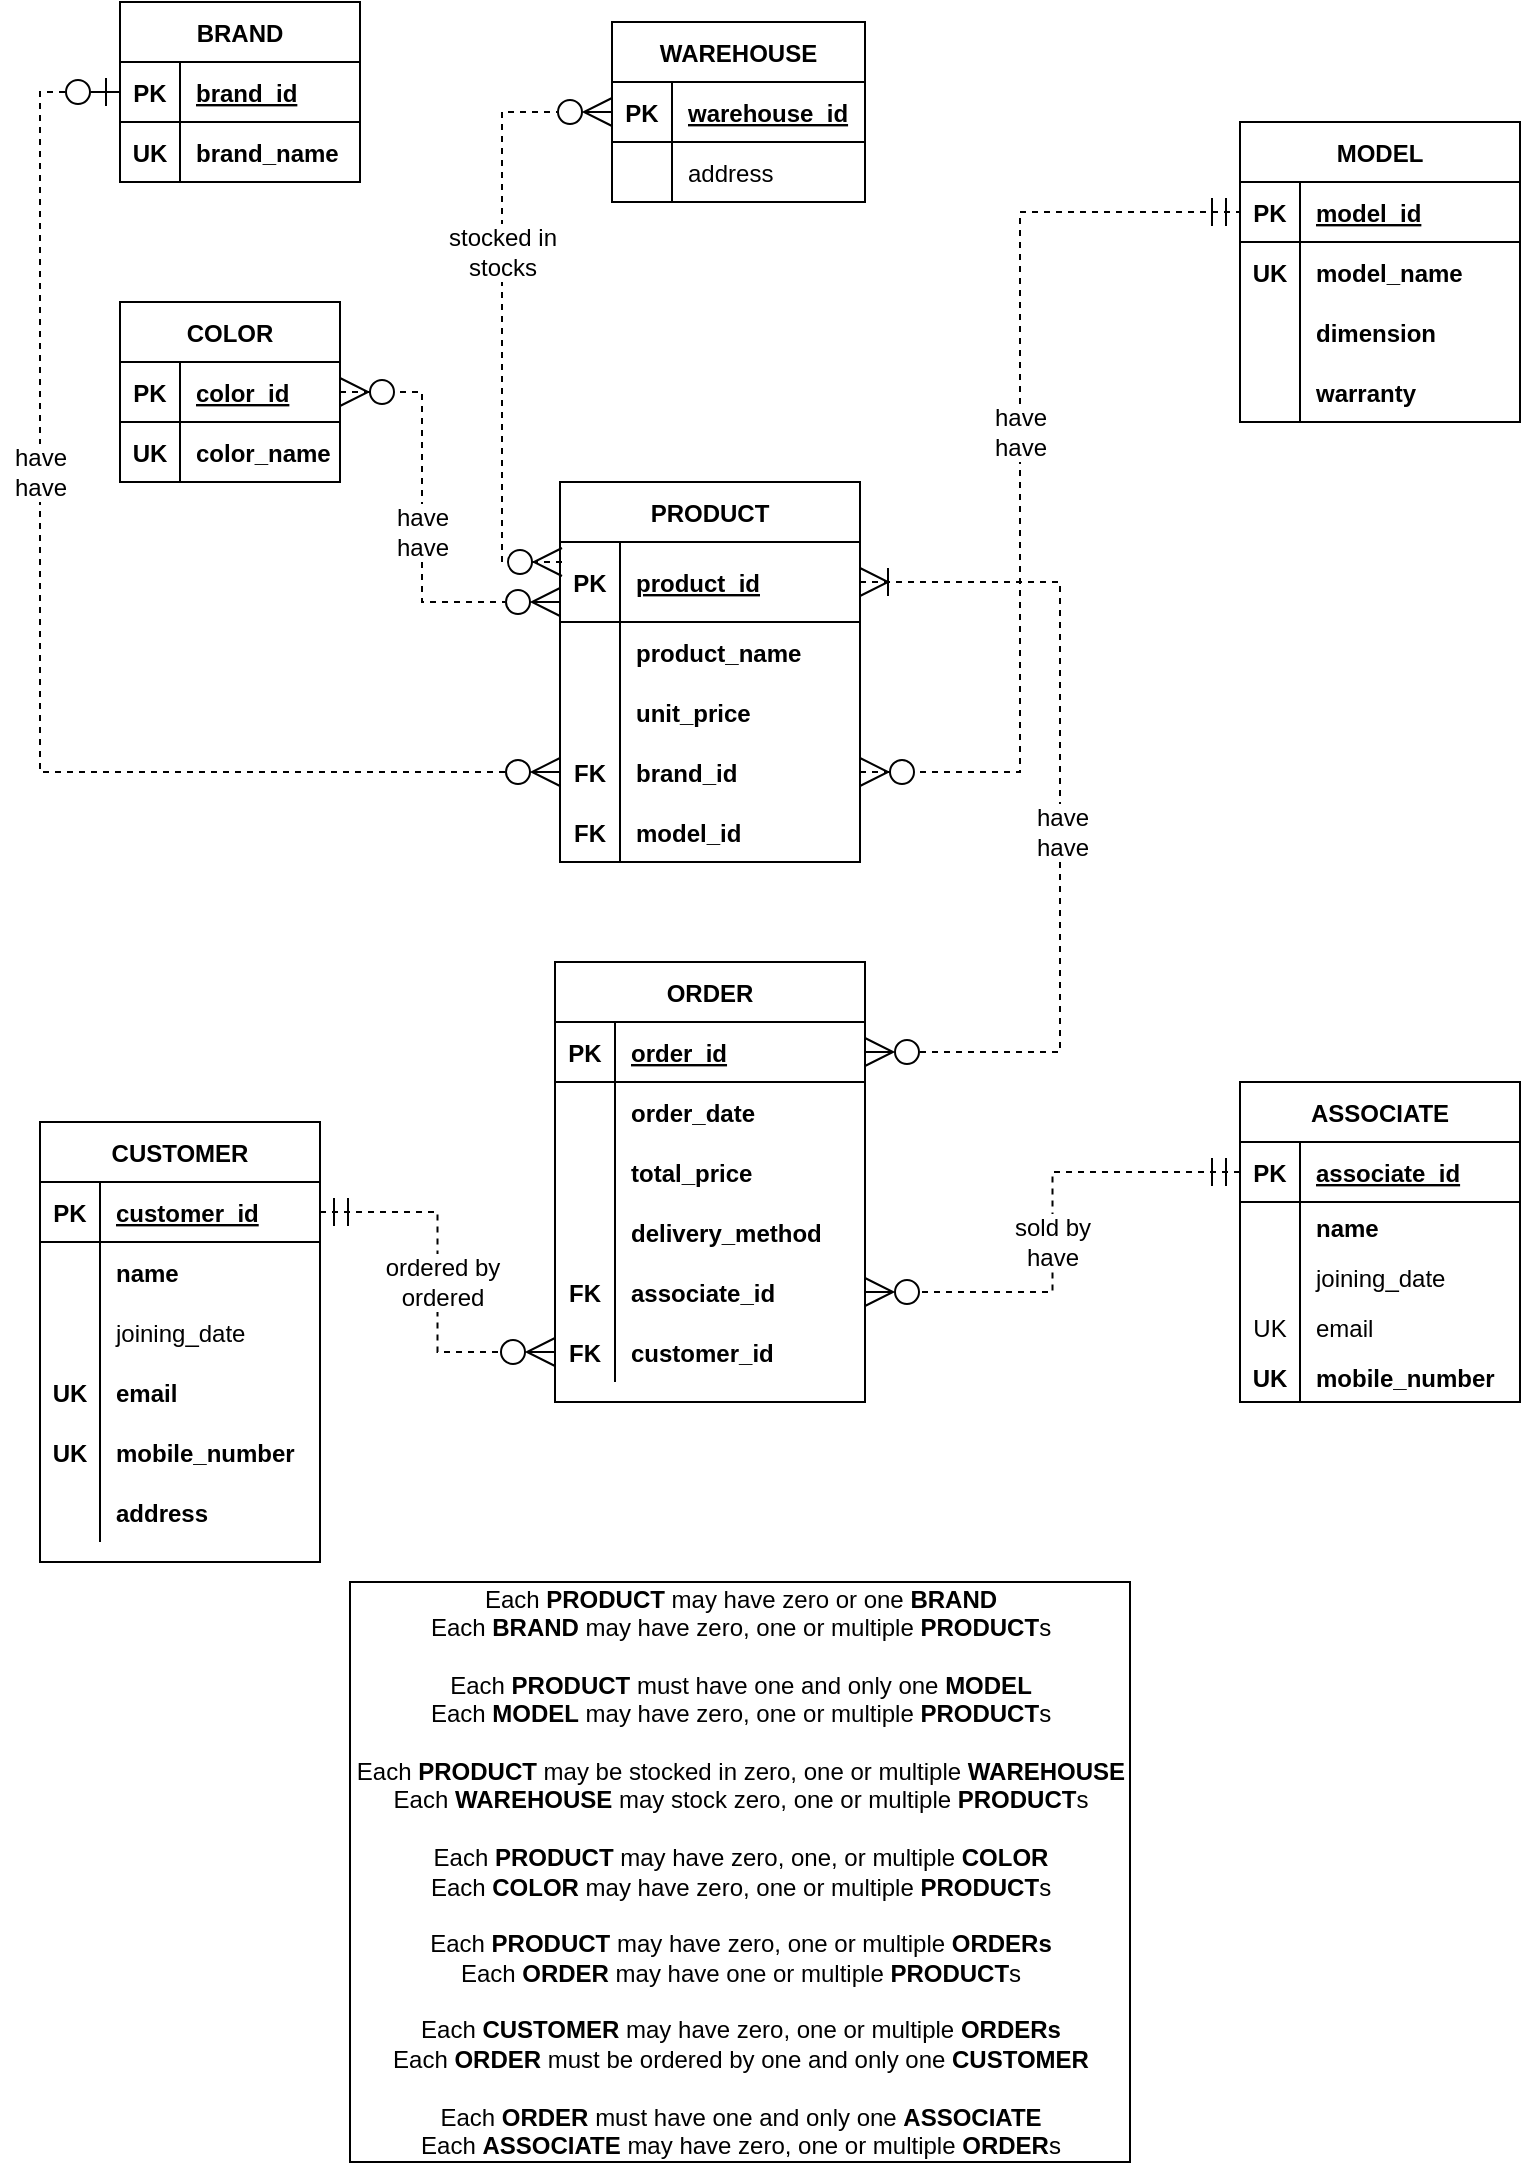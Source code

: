 <mxfile version="15.5.1" type="device" pages="2"><diagram id="HymnBBNlccfDPWSNoE1I" name="Page-1"><mxGraphModel dx="2692" dy="1716" grid="1" gridSize="10" guides="1" tooltips="1" connect="1" arrows="1" fold="1" page="1" pageScale="1" pageWidth="827" pageHeight="1169" math="0" shadow="0"><root><mxCell id="0"/><mxCell id="1" parent="0"/><mxCell id="eCK7XRhkJR0OWTLcNzgZ-1" value="BRAND" style="shape=table;startSize=30;container=1;collapsible=1;childLayout=tableLayout;fixedRows=1;rowLines=0;fontStyle=1;align=center;resizeLast=1;" parent="1" vertex="1"><mxGeometry x="-1561" y="-1140" width="120" height="90" as="geometry"/></mxCell><mxCell id="eCK7XRhkJR0OWTLcNzgZ-2" value="" style="shape=partialRectangle;collapsible=0;dropTarget=0;pointerEvents=0;fillColor=none;top=0;left=0;bottom=1;right=0;points=[[0,0.5],[1,0.5]];portConstraint=eastwest;" parent="eCK7XRhkJR0OWTLcNzgZ-1" vertex="1"><mxGeometry y="30" width="120" height="30" as="geometry"/></mxCell><mxCell id="eCK7XRhkJR0OWTLcNzgZ-3" value="PK" style="shape=partialRectangle;connectable=0;fillColor=none;top=0;left=0;bottom=0;right=0;fontStyle=1;overflow=hidden;" parent="eCK7XRhkJR0OWTLcNzgZ-2" vertex="1"><mxGeometry width="30" height="30" as="geometry"><mxRectangle width="30" height="30" as="alternateBounds"/></mxGeometry></mxCell><mxCell id="eCK7XRhkJR0OWTLcNzgZ-4" value="brand_id" style="shape=partialRectangle;connectable=0;fillColor=none;top=0;left=0;bottom=0;right=0;align=left;spacingLeft=6;fontStyle=5;overflow=hidden;" parent="eCK7XRhkJR0OWTLcNzgZ-2" vertex="1"><mxGeometry x="30" width="90" height="30" as="geometry"><mxRectangle width="90" height="30" as="alternateBounds"/></mxGeometry></mxCell><mxCell id="eCK7XRhkJR0OWTLcNzgZ-5" value="" style="shape=partialRectangle;collapsible=0;dropTarget=0;pointerEvents=0;fillColor=none;top=0;left=0;bottom=0;right=0;points=[[0,0.5],[1,0.5]];portConstraint=eastwest;" parent="eCK7XRhkJR0OWTLcNzgZ-1" vertex="1"><mxGeometry y="60" width="120" height="30" as="geometry"/></mxCell><mxCell id="eCK7XRhkJR0OWTLcNzgZ-6" value="UK" style="shape=partialRectangle;connectable=0;fillColor=none;top=0;left=0;bottom=0;right=0;editable=1;overflow=hidden;fontStyle=1" parent="eCK7XRhkJR0OWTLcNzgZ-5" vertex="1"><mxGeometry width="30" height="30" as="geometry"><mxRectangle width="30" height="30" as="alternateBounds"/></mxGeometry></mxCell><mxCell id="eCK7XRhkJR0OWTLcNzgZ-7" value="brand_name" style="shape=partialRectangle;connectable=0;fillColor=none;top=0;left=0;bottom=0;right=0;align=left;spacingLeft=6;overflow=hidden;fontStyle=1" parent="eCK7XRhkJR0OWTLcNzgZ-5" vertex="1"><mxGeometry x="30" width="90" height="30" as="geometry"><mxRectangle width="90" height="30" as="alternateBounds"/></mxGeometry></mxCell><mxCell id="eCK7XRhkJR0OWTLcNzgZ-14" value="MODEL" style="shape=table;startSize=30;container=1;collapsible=1;childLayout=tableLayout;fixedRows=1;rowLines=0;fontStyle=1;align=center;resizeLast=1;" parent="1" vertex="1"><mxGeometry x="-1001" y="-1080" width="140" height="150" as="geometry"/></mxCell><mxCell id="eCK7XRhkJR0OWTLcNzgZ-15" value="" style="shape=partialRectangle;collapsible=0;dropTarget=0;pointerEvents=0;fillColor=none;top=0;left=0;bottom=1;right=0;points=[[0,0.5],[1,0.5]];portConstraint=eastwest;" parent="eCK7XRhkJR0OWTLcNzgZ-14" vertex="1"><mxGeometry y="30" width="140" height="30" as="geometry"/></mxCell><mxCell id="eCK7XRhkJR0OWTLcNzgZ-16" value="PK" style="shape=partialRectangle;connectable=0;fillColor=none;top=0;left=0;bottom=0;right=0;fontStyle=1;overflow=hidden;" parent="eCK7XRhkJR0OWTLcNzgZ-15" vertex="1"><mxGeometry width="30" height="30" as="geometry"><mxRectangle width="30" height="30" as="alternateBounds"/></mxGeometry></mxCell><mxCell id="eCK7XRhkJR0OWTLcNzgZ-17" value="model_id" style="shape=partialRectangle;connectable=0;fillColor=none;top=0;left=0;bottom=0;right=0;align=left;spacingLeft=6;fontStyle=5;overflow=hidden;" parent="eCK7XRhkJR0OWTLcNzgZ-15" vertex="1"><mxGeometry x="30" width="110" height="30" as="geometry"><mxRectangle width="110" height="30" as="alternateBounds"/></mxGeometry></mxCell><mxCell id="eCK7XRhkJR0OWTLcNzgZ-18" value="" style="shape=partialRectangle;collapsible=0;dropTarget=0;pointerEvents=0;fillColor=none;top=0;left=0;bottom=0;right=0;points=[[0,0.5],[1,0.5]];portConstraint=eastwest;" parent="eCK7XRhkJR0OWTLcNzgZ-14" vertex="1"><mxGeometry y="60" width="140" height="30" as="geometry"/></mxCell><mxCell id="eCK7XRhkJR0OWTLcNzgZ-19" value="UK" style="shape=partialRectangle;connectable=0;fillColor=none;top=0;left=0;bottom=0;right=0;editable=1;overflow=hidden;fontStyle=1" parent="eCK7XRhkJR0OWTLcNzgZ-18" vertex="1"><mxGeometry width="30" height="30" as="geometry"><mxRectangle width="30" height="30" as="alternateBounds"/></mxGeometry></mxCell><mxCell id="eCK7XRhkJR0OWTLcNzgZ-20" value="model_name" style="shape=partialRectangle;connectable=0;fillColor=none;top=0;left=0;bottom=0;right=0;align=left;spacingLeft=6;overflow=hidden;fontStyle=1" parent="eCK7XRhkJR0OWTLcNzgZ-18" vertex="1"><mxGeometry x="30" width="110" height="30" as="geometry"><mxRectangle width="110" height="30" as="alternateBounds"/></mxGeometry></mxCell><mxCell id="eCK7XRhkJR0OWTLcNzgZ-24" value="" style="shape=partialRectangle;collapsible=0;dropTarget=0;pointerEvents=0;fillColor=none;top=0;left=0;bottom=0;right=0;points=[[0,0.5],[1,0.5]];portConstraint=eastwest;" parent="eCK7XRhkJR0OWTLcNzgZ-14" vertex="1"><mxGeometry y="90" width="140" height="30" as="geometry"/></mxCell><mxCell id="eCK7XRhkJR0OWTLcNzgZ-25" value="" style="shape=partialRectangle;connectable=0;fillColor=none;top=0;left=0;bottom=0;right=0;editable=1;overflow=hidden;" parent="eCK7XRhkJR0OWTLcNzgZ-24" vertex="1"><mxGeometry width="30" height="30" as="geometry"><mxRectangle width="30" height="30" as="alternateBounds"/></mxGeometry></mxCell><mxCell id="eCK7XRhkJR0OWTLcNzgZ-26" value="dimension" style="shape=partialRectangle;connectable=0;fillColor=none;top=0;left=0;bottom=0;right=0;align=left;spacingLeft=6;overflow=hidden;fontStyle=1" parent="eCK7XRhkJR0OWTLcNzgZ-24" vertex="1"><mxGeometry x="30" width="110" height="30" as="geometry"><mxRectangle width="110" height="30" as="alternateBounds"/></mxGeometry></mxCell><mxCell id="eCK7XRhkJR0OWTLcNzgZ-43" value="" style="shape=partialRectangle;collapsible=0;dropTarget=0;pointerEvents=0;fillColor=none;top=0;left=0;bottom=0;right=0;points=[[0,0.5],[1,0.5]];portConstraint=eastwest;" parent="eCK7XRhkJR0OWTLcNzgZ-14" vertex="1"><mxGeometry y="120" width="140" height="30" as="geometry"/></mxCell><mxCell id="eCK7XRhkJR0OWTLcNzgZ-44" value="" style="shape=partialRectangle;connectable=0;fillColor=none;top=0;left=0;bottom=0;right=0;editable=1;overflow=hidden;" parent="eCK7XRhkJR0OWTLcNzgZ-43" vertex="1"><mxGeometry width="30" height="30" as="geometry"><mxRectangle width="30" height="30" as="alternateBounds"/></mxGeometry></mxCell><mxCell id="eCK7XRhkJR0OWTLcNzgZ-45" value="warranty" style="shape=partialRectangle;connectable=0;fillColor=none;top=0;left=0;bottom=0;right=0;align=left;spacingLeft=6;overflow=hidden;fontStyle=1" parent="eCK7XRhkJR0OWTLcNzgZ-43" vertex="1"><mxGeometry x="30" width="110" height="30" as="geometry"><mxRectangle width="110" height="30" as="alternateBounds"/></mxGeometry></mxCell><mxCell id="eCK7XRhkJR0OWTLcNzgZ-27" value="PRODUCT" style="shape=table;startSize=30;container=1;collapsible=1;childLayout=tableLayout;fixedRows=1;rowLines=0;fontStyle=1;align=center;resizeLast=1;" parent="1" vertex="1"><mxGeometry x="-1341" y="-900" width="150" height="190" as="geometry"/></mxCell><mxCell id="eCK7XRhkJR0OWTLcNzgZ-28" value="" style="shape=partialRectangle;collapsible=0;dropTarget=0;pointerEvents=0;fillColor=none;top=0;left=0;bottom=1;right=0;points=[[0,0.5],[1,0.5]];portConstraint=eastwest;" parent="eCK7XRhkJR0OWTLcNzgZ-27" vertex="1"><mxGeometry y="30" width="150" height="40" as="geometry"/></mxCell><mxCell id="eCK7XRhkJR0OWTLcNzgZ-29" value="PK" style="shape=partialRectangle;connectable=0;fillColor=none;top=0;left=0;bottom=0;right=0;fontStyle=1;overflow=hidden;" parent="eCK7XRhkJR0OWTLcNzgZ-28" vertex="1"><mxGeometry width="30" height="40" as="geometry"><mxRectangle width="30" height="40" as="alternateBounds"/></mxGeometry></mxCell><mxCell id="eCK7XRhkJR0OWTLcNzgZ-30" value="product_id" style="shape=partialRectangle;connectable=0;fillColor=none;top=0;left=0;bottom=0;right=0;align=left;spacingLeft=6;fontStyle=5;overflow=hidden;" parent="eCK7XRhkJR0OWTLcNzgZ-28" vertex="1"><mxGeometry x="30" width="120" height="40" as="geometry"><mxRectangle width="120" height="40" as="alternateBounds"/></mxGeometry></mxCell><mxCell id="eCK7XRhkJR0OWTLcNzgZ-31" value="" style="shape=partialRectangle;collapsible=0;dropTarget=0;pointerEvents=0;fillColor=none;top=0;left=0;bottom=0;right=0;points=[[0,0.5],[1,0.5]];portConstraint=eastwest;" parent="eCK7XRhkJR0OWTLcNzgZ-27" vertex="1"><mxGeometry y="70" width="150" height="30" as="geometry"/></mxCell><mxCell id="eCK7XRhkJR0OWTLcNzgZ-32" value="" style="shape=partialRectangle;connectable=0;fillColor=none;top=0;left=0;bottom=0;right=0;editable=1;overflow=hidden;" parent="eCK7XRhkJR0OWTLcNzgZ-31" vertex="1"><mxGeometry width="30" height="30" as="geometry"><mxRectangle width="30" height="30" as="alternateBounds"/></mxGeometry></mxCell><mxCell id="eCK7XRhkJR0OWTLcNzgZ-33" value="product_name" style="shape=partialRectangle;connectable=0;fillColor=none;top=0;left=0;bottom=0;right=0;align=left;spacingLeft=6;overflow=hidden;fontStyle=1" parent="eCK7XRhkJR0OWTLcNzgZ-31" vertex="1"><mxGeometry x="30" width="120" height="30" as="geometry"><mxRectangle width="120" height="30" as="alternateBounds"/></mxGeometry></mxCell><mxCell id="HETKH9yZ3XHchhbYg4Qe-7" value="" style="shape=partialRectangle;collapsible=0;dropTarget=0;pointerEvents=0;fillColor=none;top=0;left=0;bottom=0;right=0;points=[[0,0.5],[1,0.5]];portConstraint=eastwest;" vertex="1" parent="eCK7XRhkJR0OWTLcNzgZ-27"><mxGeometry y="100" width="150" height="30" as="geometry"/></mxCell><mxCell id="HETKH9yZ3XHchhbYg4Qe-8" value="" style="shape=partialRectangle;connectable=0;fillColor=none;top=0;left=0;bottom=0;right=0;editable=1;overflow=hidden;" vertex="1" parent="HETKH9yZ3XHchhbYg4Qe-7"><mxGeometry width="30" height="30" as="geometry"><mxRectangle width="30" height="30" as="alternateBounds"/></mxGeometry></mxCell><mxCell id="HETKH9yZ3XHchhbYg4Qe-9" value="unit_price" style="shape=partialRectangle;connectable=0;fillColor=none;top=0;left=0;bottom=0;right=0;align=left;spacingLeft=6;overflow=hidden;fontStyle=1" vertex="1" parent="HETKH9yZ3XHchhbYg4Qe-7"><mxGeometry x="30" width="120" height="30" as="geometry"><mxRectangle width="120" height="30" as="alternateBounds"/></mxGeometry></mxCell><mxCell id="eCK7XRhkJR0OWTLcNzgZ-34" value="" style="shape=partialRectangle;collapsible=0;dropTarget=0;pointerEvents=0;fillColor=none;top=0;left=0;bottom=0;right=0;points=[[0,0.5],[1,0.5]];portConstraint=eastwest;" parent="eCK7XRhkJR0OWTLcNzgZ-27" vertex="1"><mxGeometry y="130" width="150" height="30" as="geometry"/></mxCell><mxCell id="eCK7XRhkJR0OWTLcNzgZ-35" value="FK" style="shape=partialRectangle;connectable=0;fillColor=none;top=0;left=0;bottom=0;right=0;editable=1;overflow=hidden;fontStyle=1" parent="eCK7XRhkJR0OWTLcNzgZ-34" vertex="1"><mxGeometry width="30" height="30" as="geometry"><mxRectangle width="30" height="30" as="alternateBounds"/></mxGeometry></mxCell><mxCell id="eCK7XRhkJR0OWTLcNzgZ-36" value="brand_id" style="shape=partialRectangle;connectable=0;fillColor=none;top=0;left=0;bottom=0;right=0;align=left;spacingLeft=6;overflow=hidden;fontStyle=1" parent="eCK7XRhkJR0OWTLcNzgZ-34" vertex="1"><mxGeometry x="30" width="120" height="30" as="geometry"><mxRectangle width="120" height="30" as="alternateBounds"/></mxGeometry></mxCell><mxCell id="eCK7XRhkJR0OWTLcNzgZ-37" value="" style="shape=partialRectangle;collapsible=0;dropTarget=0;pointerEvents=0;fillColor=none;top=0;left=0;bottom=0;right=0;points=[[0,0.5],[1,0.5]];portConstraint=eastwest;" parent="eCK7XRhkJR0OWTLcNzgZ-27" vertex="1"><mxGeometry y="160" width="150" height="30" as="geometry"/></mxCell><mxCell id="eCK7XRhkJR0OWTLcNzgZ-38" value="FK" style="shape=partialRectangle;connectable=0;fillColor=none;top=0;left=0;bottom=0;right=0;editable=1;overflow=hidden;fontStyle=1" parent="eCK7XRhkJR0OWTLcNzgZ-37" vertex="1"><mxGeometry width="30" height="30" as="geometry"><mxRectangle width="30" height="30" as="alternateBounds"/></mxGeometry></mxCell><mxCell id="eCK7XRhkJR0OWTLcNzgZ-39" value="model_id" style="shape=partialRectangle;connectable=0;fillColor=none;top=0;left=0;bottom=0;right=0;align=left;spacingLeft=6;overflow=hidden;fontStyle=1" parent="eCK7XRhkJR0OWTLcNzgZ-37" vertex="1"><mxGeometry x="30" width="120" height="30" as="geometry"><mxRectangle width="120" height="30" as="alternateBounds"/></mxGeometry></mxCell><mxCell id="eCK7XRhkJR0OWTLcNzgZ-53" value="" style="endArrow=ERmandOne;dashed=1;html=1;rounded=0;edgeStyle=orthogonalEdgeStyle;entryX=0;entryY=0.5;entryDx=0;entryDy=0;endSize=12;startSize=12;startArrow=ERzeroToMany;startFill=1;endFill=0;exitX=1;exitY=0.5;exitDx=0;exitDy=0;" parent="1" source="eCK7XRhkJR0OWTLcNzgZ-34" target="eCK7XRhkJR0OWTLcNzgZ-15" edge="1"><mxGeometry width="50" height="50" relative="1" as="geometry"><mxPoint x="-1251" y="-810" as="sourcePoint"/><mxPoint x="-1201" y="-860" as="targetPoint"/><Array as="points"><mxPoint x="-1111" y="-755"/><mxPoint x="-1111" y="-1035"/></Array></mxGeometry></mxCell><mxCell id="eCK7XRhkJR0OWTLcNzgZ-54" value="" style="endArrow=ERzeroToMany;dashed=1;html=1;rounded=0;edgeStyle=orthogonalEdgeStyle;exitX=0;exitY=0.5;exitDx=0;exitDy=0;entryX=0;entryY=0.5;entryDx=0;entryDy=0;endSize=12;startSize=12;startArrow=ERzeroToOne;startFill=0;endFill=0;" parent="1" source="eCK7XRhkJR0OWTLcNzgZ-2" target="eCK7XRhkJR0OWTLcNzgZ-34" edge="1"><mxGeometry width="50" height="50" relative="1" as="geometry"><mxPoint x="-1251" y="-810" as="sourcePoint"/><mxPoint x="-1201" y="-860" as="targetPoint"/><Array as="points"><mxPoint x="-1601" y="-1095"/><mxPoint x="-1601" y="-755"/></Array></mxGeometry></mxCell><mxCell id="eCK7XRhkJR0OWTLcNzgZ-55" value="COLOR" style="shape=table;startSize=30;container=1;collapsible=1;childLayout=tableLayout;fixedRows=1;rowLines=0;fontStyle=1;align=center;resizeLast=1;" parent="1" vertex="1"><mxGeometry x="-1561" y="-990" width="110" height="90" as="geometry"/></mxCell><mxCell id="eCK7XRhkJR0OWTLcNzgZ-56" value="" style="shape=partialRectangle;collapsible=0;dropTarget=0;pointerEvents=0;fillColor=none;top=0;left=0;bottom=1;right=0;points=[[0,0.5],[1,0.5]];portConstraint=eastwest;" parent="eCK7XRhkJR0OWTLcNzgZ-55" vertex="1"><mxGeometry y="30" width="110" height="30" as="geometry"/></mxCell><mxCell id="eCK7XRhkJR0OWTLcNzgZ-57" value="PK" style="shape=partialRectangle;connectable=0;fillColor=none;top=0;left=0;bottom=0;right=0;fontStyle=1;overflow=hidden;" parent="eCK7XRhkJR0OWTLcNzgZ-56" vertex="1"><mxGeometry width="30" height="30" as="geometry"><mxRectangle width="30" height="30" as="alternateBounds"/></mxGeometry></mxCell><mxCell id="eCK7XRhkJR0OWTLcNzgZ-58" value="color_id" style="shape=partialRectangle;connectable=0;fillColor=none;top=0;left=0;bottom=0;right=0;align=left;spacingLeft=6;fontStyle=5;overflow=hidden;" parent="eCK7XRhkJR0OWTLcNzgZ-56" vertex="1"><mxGeometry x="30" width="80" height="30" as="geometry"><mxRectangle width="80" height="30" as="alternateBounds"/></mxGeometry></mxCell><mxCell id="eCK7XRhkJR0OWTLcNzgZ-59" value="" style="shape=partialRectangle;collapsible=0;dropTarget=0;pointerEvents=0;fillColor=none;top=0;left=0;bottom=0;right=0;points=[[0,0.5],[1,0.5]];portConstraint=eastwest;" parent="eCK7XRhkJR0OWTLcNzgZ-55" vertex="1"><mxGeometry y="60" width="110" height="30" as="geometry"/></mxCell><mxCell id="eCK7XRhkJR0OWTLcNzgZ-60" value="UK" style="shape=partialRectangle;connectable=0;fillColor=none;top=0;left=0;bottom=0;right=0;editable=1;overflow=hidden;fontStyle=1" parent="eCK7XRhkJR0OWTLcNzgZ-59" vertex="1"><mxGeometry width="30" height="30" as="geometry"><mxRectangle width="30" height="30" as="alternateBounds"/></mxGeometry></mxCell><mxCell id="eCK7XRhkJR0OWTLcNzgZ-61" value="color_name" style="shape=partialRectangle;connectable=0;fillColor=none;top=0;left=0;bottom=0;right=0;align=left;spacingLeft=6;overflow=hidden;fontStyle=1" parent="eCK7XRhkJR0OWTLcNzgZ-59" vertex="1"><mxGeometry x="30" width="80" height="30" as="geometry"><mxRectangle width="80" height="30" as="alternateBounds"/></mxGeometry></mxCell><mxCell id="eCK7XRhkJR0OWTLcNzgZ-68" value="" style="endArrow=ERzeroToMany;dashed=1;html=1;rounded=0;startSize=12;endSize=12;edgeStyle=orthogonalEdgeStyle;exitX=1;exitY=0.5;exitDx=0;exitDy=0;entryX=0;entryY=0.75;entryDx=0;entryDy=0;endFill=0;startArrow=ERzeroToMany;startFill=1;entryPerimeter=0;" parent="1" source="eCK7XRhkJR0OWTLcNzgZ-56" target="eCK7XRhkJR0OWTLcNzgZ-28" edge="1"><mxGeometry width="50" height="50" relative="1" as="geometry"><mxPoint x="-1251" y="-810" as="sourcePoint"/><mxPoint x="-1201" y="-860" as="targetPoint"/><Array as="points"><mxPoint x="-1410" y="-945"/><mxPoint x="-1410" y="-840"/></Array></mxGeometry></mxCell><mxCell id="eCK7XRhkJR0OWTLcNzgZ-73" value="have&lt;br&gt;have" style="text;html=1;resizable=0;autosize=1;align=center;verticalAlign=middle;points=[];fillColor=none;strokeColor=none;rounded=0;labelBackgroundColor=default;" parent="1" vertex="1"><mxGeometry x="-1131" y="-940" width="40" height="30" as="geometry"/></mxCell><mxCell id="eCK7XRhkJR0OWTLcNzgZ-75" value="have&lt;br&gt;have" style="text;html=1;resizable=0;autosize=1;align=center;verticalAlign=middle;points=[];fillColor=none;strokeColor=none;rounded=0;labelBackgroundColor=default;" parent="1" vertex="1"><mxGeometry x="-1621" y="-920" width="40" height="30" as="geometry"/></mxCell><mxCell id="eCK7XRhkJR0OWTLcNzgZ-76" value="have&lt;br&gt;have" style="text;html=1;resizable=0;autosize=1;align=center;verticalAlign=middle;points=[];fillColor=none;strokeColor=none;rounded=0;labelBackgroundColor=default;" parent="1" vertex="1"><mxGeometry x="-1430" y="-890" width="40" height="30" as="geometry"/></mxCell><mxCell id="eCK7XRhkJR0OWTLcNzgZ-77" value="ORDER" style="shape=table;startSize=30;container=1;collapsible=1;childLayout=tableLayout;fixedRows=1;rowLines=0;fontStyle=1;align=center;resizeLast=1;labelBackgroundColor=default;" parent="1" vertex="1"><mxGeometry x="-1343.5" y="-660" width="155" height="220" as="geometry"/></mxCell><mxCell id="eCK7XRhkJR0OWTLcNzgZ-78" value="" style="shape=partialRectangle;collapsible=0;dropTarget=0;pointerEvents=0;fillColor=none;top=0;left=0;bottom=1;right=0;points=[[0,0.5],[1,0.5]];portConstraint=eastwest;labelBackgroundColor=default;" parent="eCK7XRhkJR0OWTLcNzgZ-77" vertex="1"><mxGeometry y="30" width="155" height="30" as="geometry"/></mxCell><mxCell id="eCK7XRhkJR0OWTLcNzgZ-79" value="PK" style="shape=partialRectangle;connectable=0;fillColor=none;top=0;left=0;bottom=0;right=0;fontStyle=1;overflow=hidden;labelBackgroundColor=default;" parent="eCK7XRhkJR0OWTLcNzgZ-78" vertex="1"><mxGeometry width="30" height="30" as="geometry"><mxRectangle width="30" height="30" as="alternateBounds"/></mxGeometry></mxCell><mxCell id="eCK7XRhkJR0OWTLcNzgZ-80" value="order_id" style="shape=partialRectangle;connectable=0;fillColor=none;top=0;left=0;bottom=0;right=0;align=left;spacingLeft=6;fontStyle=5;overflow=hidden;labelBackgroundColor=default;" parent="eCK7XRhkJR0OWTLcNzgZ-78" vertex="1"><mxGeometry x="30" width="125" height="30" as="geometry"><mxRectangle width="125" height="30" as="alternateBounds"/></mxGeometry></mxCell><mxCell id="eCK7XRhkJR0OWTLcNzgZ-81" value="" style="shape=partialRectangle;collapsible=0;dropTarget=0;pointerEvents=0;fillColor=none;top=0;left=0;bottom=0;right=0;points=[[0,0.5],[1,0.5]];portConstraint=eastwest;labelBackgroundColor=default;" parent="eCK7XRhkJR0OWTLcNzgZ-77" vertex="1"><mxGeometry y="60" width="155" height="30" as="geometry"/></mxCell><mxCell id="eCK7XRhkJR0OWTLcNzgZ-82" value="" style="shape=partialRectangle;connectable=0;fillColor=none;top=0;left=0;bottom=0;right=0;editable=1;overflow=hidden;labelBackgroundColor=default;" parent="eCK7XRhkJR0OWTLcNzgZ-81" vertex="1"><mxGeometry width="30" height="30" as="geometry"><mxRectangle width="30" height="30" as="alternateBounds"/></mxGeometry></mxCell><mxCell id="eCK7XRhkJR0OWTLcNzgZ-83" value="order_date" style="shape=partialRectangle;connectable=0;fillColor=none;top=0;left=0;bottom=0;right=0;align=left;spacingLeft=6;overflow=hidden;labelBackgroundColor=default;fontStyle=1" parent="eCK7XRhkJR0OWTLcNzgZ-81" vertex="1"><mxGeometry x="30" width="125" height="30" as="geometry"><mxRectangle width="125" height="30" as="alternateBounds"/></mxGeometry></mxCell><mxCell id="eCK7XRhkJR0OWTLcNzgZ-84" value="" style="shape=partialRectangle;collapsible=0;dropTarget=0;pointerEvents=0;fillColor=none;top=0;left=0;bottom=0;right=0;points=[[0,0.5],[1,0.5]];portConstraint=eastwest;labelBackgroundColor=default;" parent="eCK7XRhkJR0OWTLcNzgZ-77" vertex="1"><mxGeometry y="90" width="155" height="30" as="geometry"/></mxCell><mxCell id="eCK7XRhkJR0OWTLcNzgZ-85" value="" style="shape=partialRectangle;connectable=0;fillColor=none;top=0;left=0;bottom=0;right=0;editable=1;overflow=hidden;labelBackgroundColor=default;" parent="eCK7XRhkJR0OWTLcNzgZ-84" vertex="1"><mxGeometry width="30" height="30" as="geometry"><mxRectangle width="30" height="30" as="alternateBounds"/></mxGeometry></mxCell><mxCell id="eCK7XRhkJR0OWTLcNzgZ-86" value="total_price" style="shape=partialRectangle;connectable=0;fillColor=none;top=0;left=0;bottom=0;right=0;align=left;spacingLeft=6;overflow=hidden;labelBackgroundColor=default;fontStyle=1" parent="eCK7XRhkJR0OWTLcNzgZ-84" vertex="1"><mxGeometry x="30" width="125" height="30" as="geometry"><mxRectangle width="125" height="30" as="alternateBounds"/></mxGeometry></mxCell><mxCell id="eCK7XRhkJR0OWTLcNzgZ-87" value="" style="shape=partialRectangle;collapsible=0;dropTarget=0;pointerEvents=0;fillColor=none;top=0;left=0;bottom=0;right=0;points=[[0,0.5],[1,0.5]];portConstraint=eastwest;labelBackgroundColor=default;" parent="eCK7XRhkJR0OWTLcNzgZ-77" vertex="1"><mxGeometry y="120" width="155" height="30" as="geometry"/></mxCell><mxCell id="eCK7XRhkJR0OWTLcNzgZ-88" value="" style="shape=partialRectangle;connectable=0;fillColor=none;top=0;left=0;bottom=0;right=0;editable=1;overflow=hidden;labelBackgroundColor=default;" parent="eCK7XRhkJR0OWTLcNzgZ-87" vertex="1"><mxGeometry width="30" height="30" as="geometry"><mxRectangle width="30" height="30" as="alternateBounds"/></mxGeometry></mxCell><mxCell id="eCK7XRhkJR0OWTLcNzgZ-89" value="delivery_method" style="shape=partialRectangle;connectable=0;fillColor=none;top=0;left=0;bottom=0;right=0;align=left;spacingLeft=6;overflow=hidden;labelBackgroundColor=default;fontStyle=1" parent="eCK7XRhkJR0OWTLcNzgZ-87" vertex="1"><mxGeometry x="30" width="125" height="30" as="geometry"><mxRectangle width="125" height="30" as="alternateBounds"/></mxGeometry></mxCell><mxCell id="bPlQrQk03QiEcjODN0EN-18" value="" style="shape=partialRectangle;collapsible=0;dropTarget=0;pointerEvents=0;fillColor=none;top=0;left=0;bottom=0;right=0;points=[[0,0.5],[1,0.5]];portConstraint=eastwest;labelBackgroundColor=default;" parent="eCK7XRhkJR0OWTLcNzgZ-77" vertex="1"><mxGeometry y="150" width="155" height="30" as="geometry"/></mxCell><mxCell id="bPlQrQk03QiEcjODN0EN-19" value="FK" style="shape=partialRectangle;connectable=0;fillColor=none;top=0;left=0;bottom=0;right=0;editable=1;overflow=hidden;labelBackgroundColor=default;fontStyle=1" parent="bPlQrQk03QiEcjODN0EN-18" vertex="1"><mxGeometry width="30" height="30" as="geometry"><mxRectangle width="30" height="30" as="alternateBounds"/></mxGeometry></mxCell><mxCell id="bPlQrQk03QiEcjODN0EN-20" value="associate_id" style="shape=partialRectangle;connectable=0;fillColor=none;top=0;left=0;bottom=0;right=0;align=left;spacingLeft=6;overflow=hidden;labelBackgroundColor=default;fontStyle=1" parent="bPlQrQk03QiEcjODN0EN-18" vertex="1"><mxGeometry x="30" width="125" height="30" as="geometry"><mxRectangle width="125" height="30" as="alternateBounds"/></mxGeometry></mxCell><mxCell id="eCK7XRhkJR0OWTLcNzgZ-124" value="" style="shape=partialRectangle;collapsible=0;dropTarget=0;pointerEvents=0;fillColor=none;top=0;left=0;bottom=0;right=0;points=[[0,0.5],[1,0.5]];portConstraint=eastwest;labelBackgroundColor=default;" parent="eCK7XRhkJR0OWTLcNzgZ-77" vertex="1"><mxGeometry y="180" width="155" height="30" as="geometry"/></mxCell><mxCell id="eCK7XRhkJR0OWTLcNzgZ-125" value="FK" style="shape=partialRectangle;connectable=0;fillColor=none;top=0;left=0;bottom=0;right=0;editable=1;overflow=hidden;labelBackgroundColor=default;fontStyle=1" parent="eCK7XRhkJR0OWTLcNzgZ-124" vertex="1"><mxGeometry width="30" height="30" as="geometry"><mxRectangle width="30" height="30" as="alternateBounds"/></mxGeometry></mxCell><mxCell id="eCK7XRhkJR0OWTLcNzgZ-126" value="customer_id" style="shape=partialRectangle;connectable=0;fillColor=none;top=0;left=0;bottom=0;right=0;align=left;spacingLeft=6;overflow=hidden;labelBackgroundColor=default;fontStyle=1" parent="eCK7XRhkJR0OWTLcNzgZ-124" vertex="1"><mxGeometry x="30" width="125" height="30" as="geometry"><mxRectangle width="125" height="30" as="alternateBounds"/></mxGeometry></mxCell><mxCell id="eCK7XRhkJR0OWTLcNzgZ-90" value="" style="endArrow=ERzeroToMany;dashed=1;html=1;rounded=0;startSize=12;endSize=12;edgeStyle=orthogonalEdgeStyle;entryX=1;entryY=0.5;entryDx=0;entryDy=0;startArrow=ERoneToMany;startFill=0;endFill=0;exitX=1;exitY=0.5;exitDx=0;exitDy=0;" parent="1" source="eCK7XRhkJR0OWTLcNzgZ-28" target="eCK7XRhkJR0OWTLcNzgZ-78" edge="1"><mxGeometry width="50" height="50" relative="1" as="geometry"><mxPoint x="-1140" y="-855" as="sourcePoint"/><mxPoint x="-1201" y="-870" as="targetPoint"/><Array as="points"><mxPoint x="-1091" y="-850"/><mxPoint x="-1091" y="-615"/></Array></mxGeometry></mxCell><mxCell id="eCK7XRhkJR0OWTLcNzgZ-104" value="CUSTOMER" style="shape=table;startSize=30;container=1;collapsible=1;childLayout=tableLayout;fixedRows=1;rowLines=0;fontStyle=1;align=center;resizeLast=1;labelBackgroundColor=default;" parent="1" vertex="1"><mxGeometry x="-1601" y="-580" width="140" height="220" as="geometry"/></mxCell><mxCell id="eCK7XRhkJR0OWTLcNzgZ-105" value="" style="shape=partialRectangle;collapsible=0;dropTarget=0;pointerEvents=0;fillColor=none;top=0;left=0;bottom=1;right=0;points=[[0,0.5],[1,0.5]];portConstraint=eastwest;labelBackgroundColor=default;" parent="eCK7XRhkJR0OWTLcNzgZ-104" vertex="1"><mxGeometry y="30" width="140" height="30" as="geometry"/></mxCell><mxCell id="eCK7XRhkJR0OWTLcNzgZ-106" value="PK" style="shape=partialRectangle;connectable=0;fillColor=none;top=0;left=0;bottom=0;right=0;fontStyle=1;overflow=hidden;labelBackgroundColor=default;" parent="eCK7XRhkJR0OWTLcNzgZ-105" vertex="1"><mxGeometry width="30" height="30" as="geometry"><mxRectangle width="30" height="30" as="alternateBounds"/></mxGeometry></mxCell><mxCell id="eCK7XRhkJR0OWTLcNzgZ-107" value="customer_id" style="shape=partialRectangle;connectable=0;fillColor=none;top=0;left=0;bottom=0;right=0;align=left;spacingLeft=6;fontStyle=5;overflow=hidden;labelBackgroundColor=default;" parent="eCK7XRhkJR0OWTLcNzgZ-105" vertex="1"><mxGeometry x="30" width="110" height="30" as="geometry"><mxRectangle width="110" height="30" as="alternateBounds"/></mxGeometry></mxCell><mxCell id="eCK7XRhkJR0OWTLcNzgZ-108" value="" style="shape=partialRectangle;collapsible=0;dropTarget=0;pointerEvents=0;fillColor=none;top=0;left=0;bottom=0;right=0;points=[[0,0.5],[1,0.5]];portConstraint=eastwest;labelBackgroundColor=default;" parent="eCK7XRhkJR0OWTLcNzgZ-104" vertex="1"><mxGeometry y="60" width="140" height="30" as="geometry"/></mxCell><mxCell id="eCK7XRhkJR0OWTLcNzgZ-109" value="" style="shape=partialRectangle;connectable=0;fillColor=none;top=0;left=0;bottom=0;right=0;editable=1;overflow=hidden;labelBackgroundColor=default;" parent="eCK7XRhkJR0OWTLcNzgZ-108" vertex="1"><mxGeometry width="30" height="30" as="geometry"><mxRectangle width="30" height="30" as="alternateBounds"/></mxGeometry></mxCell><mxCell id="eCK7XRhkJR0OWTLcNzgZ-110" value="name" style="shape=partialRectangle;connectable=0;fillColor=none;top=0;left=0;bottom=0;right=0;align=left;spacingLeft=6;overflow=hidden;labelBackgroundColor=default;fontStyle=1" parent="eCK7XRhkJR0OWTLcNzgZ-108" vertex="1"><mxGeometry x="30" width="110" height="30" as="geometry"><mxRectangle width="110" height="30" as="alternateBounds"/></mxGeometry></mxCell><mxCell id="eCK7XRhkJR0OWTLcNzgZ-111" value="" style="shape=partialRectangle;collapsible=0;dropTarget=0;pointerEvents=0;fillColor=none;top=0;left=0;bottom=0;right=0;points=[[0,0.5],[1,0.5]];portConstraint=eastwest;labelBackgroundColor=default;" parent="eCK7XRhkJR0OWTLcNzgZ-104" vertex="1"><mxGeometry y="90" width="140" height="30" as="geometry"/></mxCell><mxCell id="eCK7XRhkJR0OWTLcNzgZ-112" value="" style="shape=partialRectangle;connectable=0;fillColor=none;top=0;left=0;bottom=0;right=0;editable=1;overflow=hidden;labelBackgroundColor=default;" parent="eCK7XRhkJR0OWTLcNzgZ-111" vertex="1"><mxGeometry width="30" height="30" as="geometry"><mxRectangle width="30" height="30" as="alternateBounds"/></mxGeometry></mxCell><mxCell id="eCK7XRhkJR0OWTLcNzgZ-113" value="joining_date" style="shape=partialRectangle;connectable=0;fillColor=none;top=0;left=0;bottom=0;right=0;align=left;spacingLeft=6;overflow=hidden;labelBackgroundColor=default;" parent="eCK7XRhkJR0OWTLcNzgZ-111" vertex="1"><mxGeometry x="30" width="110" height="30" as="geometry"><mxRectangle width="110" height="30" as="alternateBounds"/></mxGeometry></mxCell><mxCell id="hDH6BqpUhsA0KK1Bfjg8-7" value="" style="shape=partialRectangle;collapsible=0;dropTarget=0;pointerEvents=0;fillColor=none;top=0;left=0;bottom=0;right=0;points=[[0,0.5],[1,0.5]];portConstraint=eastwest;labelBackgroundColor=default;" parent="eCK7XRhkJR0OWTLcNzgZ-104" vertex="1"><mxGeometry y="120" width="140" height="30" as="geometry"/></mxCell><mxCell id="hDH6BqpUhsA0KK1Bfjg8-8" value="UK" style="shape=partialRectangle;connectable=0;fillColor=none;top=0;left=0;bottom=0;right=0;editable=1;overflow=hidden;labelBackgroundColor=default;fontStyle=1" parent="hDH6BqpUhsA0KK1Bfjg8-7" vertex="1"><mxGeometry width="30" height="30" as="geometry"><mxRectangle width="30" height="30" as="alternateBounds"/></mxGeometry></mxCell><mxCell id="hDH6BqpUhsA0KK1Bfjg8-9" value="email" style="shape=partialRectangle;connectable=0;fillColor=none;top=0;left=0;bottom=0;right=0;align=left;spacingLeft=6;overflow=hidden;labelBackgroundColor=default;fontStyle=1" parent="hDH6BqpUhsA0KK1Bfjg8-7" vertex="1"><mxGeometry x="30" width="110" height="30" as="geometry"><mxRectangle width="110" height="30" as="alternateBounds"/></mxGeometry></mxCell><mxCell id="hDH6BqpUhsA0KK1Bfjg8-3" value="" style="shape=partialRectangle;collapsible=0;dropTarget=0;pointerEvents=0;fillColor=none;top=0;left=0;bottom=0;right=0;points=[[0,0.5],[1,0.5]];portConstraint=eastwest;labelBackgroundColor=default;" parent="eCK7XRhkJR0OWTLcNzgZ-104" vertex="1"><mxGeometry y="150" width="140" height="30" as="geometry"/></mxCell><mxCell id="hDH6BqpUhsA0KK1Bfjg8-4" value="UK" style="shape=partialRectangle;connectable=0;fillColor=none;top=0;left=0;bottom=0;right=0;editable=1;overflow=hidden;labelBackgroundColor=default;fontStyle=1" parent="hDH6BqpUhsA0KK1Bfjg8-3" vertex="1"><mxGeometry width="30" height="30" as="geometry"><mxRectangle width="30" height="30" as="alternateBounds"/></mxGeometry></mxCell><mxCell id="hDH6BqpUhsA0KK1Bfjg8-5" value="mobile_number" style="shape=partialRectangle;connectable=0;fillColor=none;top=0;left=0;bottom=0;right=0;align=left;spacingLeft=6;overflow=hidden;labelBackgroundColor=default;fontStyle=1" parent="hDH6BqpUhsA0KK1Bfjg8-3" vertex="1"><mxGeometry x="30" width="110" height="30" as="geometry"><mxRectangle width="110" height="30" as="alternateBounds"/></mxGeometry></mxCell><mxCell id="eCK7XRhkJR0OWTLcNzgZ-114" value="" style="shape=partialRectangle;collapsible=0;dropTarget=0;pointerEvents=0;fillColor=none;top=0;left=0;bottom=0;right=0;points=[[0,0.5],[1,0.5]];portConstraint=eastwest;labelBackgroundColor=default;" parent="eCK7XRhkJR0OWTLcNzgZ-104" vertex="1"><mxGeometry y="180" width="140" height="30" as="geometry"/></mxCell><mxCell id="eCK7XRhkJR0OWTLcNzgZ-115" value="" style="shape=partialRectangle;connectable=0;fillColor=none;top=0;left=0;bottom=0;right=0;editable=1;overflow=hidden;labelBackgroundColor=default;" parent="eCK7XRhkJR0OWTLcNzgZ-114" vertex="1"><mxGeometry width="30" height="30" as="geometry"><mxRectangle width="30" height="30" as="alternateBounds"/></mxGeometry></mxCell><mxCell id="eCK7XRhkJR0OWTLcNzgZ-116" value="address" style="shape=partialRectangle;connectable=0;fillColor=none;top=0;left=0;bottom=0;right=0;align=left;spacingLeft=6;overflow=hidden;labelBackgroundColor=default;fontStyle=1" parent="eCK7XRhkJR0OWTLcNzgZ-114" vertex="1"><mxGeometry x="30" width="110" height="30" as="geometry"><mxRectangle width="110" height="30" as="alternateBounds"/></mxGeometry></mxCell><mxCell id="eCK7XRhkJR0OWTLcNzgZ-123" value="have&lt;br&gt;have" style="text;html=1;resizable=0;autosize=1;align=center;verticalAlign=middle;points=[];fillColor=none;strokeColor=none;rounded=0;labelBackgroundColor=default;" parent="1" vertex="1"><mxGeometry x="-1110" y="-740" width="40" height="30" as="geometry"/></mxCell><mxCell id="eCK7XRhkJR0OWTLcNzgZ-127" value="" style="endArrow=ERzeroToMany;dashed=1;html=1;rounded=0;startSize=12;endSize=12;edgeStyle=orthogonalEdgeStyle;exitX=1;exitY=0.5;exitDx=0;exitDy=0;entryX=0;entryY=0.5;entryDx=0;entryDy=0;startArrow=ERmandOne;startFill=0;endFill=0;" parent="1" source="eCK7XRhkJR0OWTLcNzgZ-105" target="eCK7XRhkJR0OWTLcNzgZ-124" edge="1"><mxGeometry width="50" height="50" relative="1" as="geometry"><mxPoint x="-1251" y="-460" as="sourcePoint"/><mxPoint x="-1201" y="-510" as="targetPoint"/></mxGeometry></mxCell><mxCell id="eCK7XRhkJR0OWTLcNzgZ-128" value="WAREHOUSE" style="shape=table;startSize=30;container=1;collapsible=1;childLayout=tableLayout;fixedRows=1;rowLines=0;fontStyle=1;align=center;resizeLast=1;labelBackgroundColor=default;" parent="1" vertex="1"><mxGeometry x="-1315" y="-1130" width="126.5" height="90" as="geometry"/></mxCell><mxCell id="eCK7XRhkJR0OWTLcNzgZ-129" value="" style="shape=partialRectangle;collapsible=0;dropTarget=0;pointerEvents=0;fillColor=none;top=0;left=0;bottom=1;right=0;points=[[0,0.5],[1,0.5]];portConstraint=eastwest;labelBackgroundColor=default;" parent="eCK7XRhkJR0OWTLcNzgZ-128" vertex="1"><mxGeometry y="30" width="126.5" height="30" as="geometry"/></mxCell><mxCell id="eCK7XRhkJR0OWTLcNzgZ-130" value="PK" style="shape=partialRectangle;connectable=0;fillColor=none;top=0;left=0;bottom=0;right=0;fontStyle=1;overflow=hidden;labelBackgroundColor=default;" parent="eCK7XRhkJR0OWTLcNzgZ-129" vertex="1"><mxGeometry width="30" height="30" as="geometry"><mxRectangle width="30" height="30" as="alternateBounds"/></mxGeometry></mxCell><mxCell id="eCK7XRhkJR0OWTLcNzgZ-131" value="warehouse_id" style="shape=partialRectangle;connectable=0;fillColor=none;top=0;left=0;bottom=0;right=0;align=left;spacingLeft=6;fontStyle=5;overflow=hidden;labelBackgroundColor=default;" parent="eCK7XRhkJR0OWTLcNzgZ-129" vertex="1"><mxGeometry x="30" width="96.5" height="30" as="geometry"><mxRectangle width="96.5" height="30" as="alternateBounds"/></mxGeometry></mxCell><mxCell id="eCK7XRhkJR0OWTLcNzgZ-132" value="" style="shape=partialRectangle;collapsible=0;dropTarget=0;pointerEvents=0;fillColor=none;top=0;left=0;bottom=0;right=0;points=[[0,0.5],[1,0.5]];portConstraint=eastwest;labelBackgroundColor=default;" parent="eCK7XRhkJR0OWTLcNzgZ-128" vertex="1"><mxGeometry y="60" width="126.5" height="30" as="geometry"/></mxCell><mxCell id="eCK7XRhkJR0OWTLcNzgZ-133" value="" style="shape=partialRectangle;connectable=0;fillColor=none;top=0;left=0;bottom=0;right=0;editable=1;overflow=hidden;labelBackgroundColor=default;" parent="eCK7XRhkJR0OWTLcNzgZ-132" vertex="1"><mxGeometry width="30" height="30" as="geometry"><mxRectangle width="30" height="30" as="alternateBounds"/></mxGeometry></mxCell><mxCell id="eCK7XRhkJR0OWTLcNzgZ-134" value="address" style="shape=partialRectangle;connectable=0;fillColor=none;top=0;left=0;bottom=0;right=0;align=left;spacingLeft=6;overflow=hidden;labelBackgroundColor=default;" parent="eCK7XRhkJR0OWTLcNzgZ-132" vertex="1"><mxGeometry x="30" width="96.5" height="30" as="geometry"><mxRectangle width="96.5" height="30" as="alternateBounds"/></mxGeometry></mxCell><mxCell id="eCK7XRhkJR0OWTLcNzgZ-141" value="" style="endArrow=ERzeroToMany;dashed=1;html=1;rounded=0;startSize=12;endSize=12;edgeStyle=orthogonalEdgeStyle;entryX=0;entryY=0.5;entryDx=0;entryDy=0;startArrow=ERzeroToMany;startFill=1;endFill=0;" parent="1" target="eCK7XRhkJR0OWTLcNzgZ-129" edge="1"><mxGeometry width="50" height="50" relative="1" as="geometry"><mxPoint x="-1340" y="-860" as="sourcePoint"/><mxPoint x="-1220" y="-920" as="targetPoint"/><Array as="points"><mxPoint x="-1370" y="-860"/><mxPoint x="-1370" y="-1085"/></Array></mxGeometry></mxCell><mxCell id="eCK7XRhkJR0OWTLcNzgZ-142" value="stocked in&lt;br&gt;stocks" style="text;html=1;resizable=0;autosize=1;align=center;verticalAlign=middle;points=[];fillColor=none;strokeColor=none;rounded=0;labelBackgroundColor=default;" parent="1" vertex="1"><mxGeometry x="-1405" y="-1030" width="70" height="30" as="geometry"/></mxCell><mxCell id="eCK7XRhkJR0OWTLcNzgZ-144" value="ordered by&lt;br&gt;ordered" style="text;html=1;resizable=0;autosize=1;align=center;verticalAlign=middle;points=[];fillColor=none;strokeColor=none;rounded=0;labelBackgroundColor=default;" parent="1" vertex="1"><mxGeometry x="-1435" y="-515" width="70" height="30" as="geometry"/></mxCell><mxCell id="eCK7XRhkJR0OWTLcNzgZ-145" value="&lt;div&gt;&lt;span&gt;Each &lt;/span&gt;&lt;b&gt;PRODUCT &lt;/b&gt;&lt;span&gt;may have zero or one &lt;/span&gt;&lt;b&gt;BRAND&lt;/b&gt;&lt;/div&gt;&lt;div&gt;&lt;span&gt;Each&amp;nbsp;&lt;/span&gt;&lt;b&gt;BRAND&amp;nbsp;&lt;/b&gt;&lt;span&gt;may have zero, one or multiple&amp;nbsp;&lt;/span&gt;&lt;b&gt;PRODUCT&lt;/b&gt;&lt;span&gt;s&lt;/span&gt;&lt;/div&gt;&lt;div&gt;&lt;b&gt;&lt;br&gt;&lt;/b&gt;&lt;/div&gt;&lt;div&gt;&lt;span&gt;Each&amp;nbsp;&lt;/span&gt;&lt;b&gt;PRODUCT&amp;nbsp;&lt;/b&gt;&lt;span&gt;must have one and only one&amp;nbsp;&lt;/span&gt;&lt;b&gt;MODEL&lt;/b&gt;&lt;/div&gt;&lt;div&gt;&lt;span&gt;Each&amp;nbsp;&lt;/span&gt;&lt;b&gt;MODEL&amp;nbsp;&lt;/b&gt;&lt;span&gt;may have zero, one or multiple&amp;nbsp;&lt;/span&gt;&lt;b&gt;PRODUCT&lt;/b&gt;&lt;span&gt;s&lt;/span&gt;&lt;/div&gt;&lt;div&gt;&lt;b&gt;&lt;br&gt;&lt;/b&gt;&lt;/div&gt;&lt;div&gt;&lt;span&gt;Each&amp;nbsp;&lt;/span&gt;&lt;b&gt;PRODUCT&amp;nbsp;&lt;/b&gt;&lt;span&gt;may be stocked in zero, one or multiple&amp;nbsp;&lt;/span&gt;&lt;b&gt;WAREHOUSE&lt;/b&gt;&lt;/div&gt;&lt;div&gt;&lt;span&gt;Each&amp;nbsp;&lt;/span&gt;&lt;b&gt;WAREHOUSE&amp;nbsp;&lt;/b&gt;&lt;span&gt;may stock zero, one or multiple&amp;nbsp;&lt;/span&gt;&lt;b&gt;PRODUCT&lt;/b&gt;&lt;span&gt;s&lt;/span&gt;&lt;/div&gt;&lt;div&gt;&lt;b&gt;&lt;br&gt;&lt;/b&gt;&lt;/div&gt;&lt;div&gt;&lt;span&gt;Each&amp;nbsp;&lt;/span&gt;&lt;b&gt;PRODUCT&amp;nbsp;&lt;/b&gt;&lt;span&gt;may have zero, one, or multiple&amp;nbsp;&lt;/span&gt;&lt;b&gt;COLOR&lt;/b&gt;&lt;/div&gt;&lt;div&gt;&lt;span&gt;Each&amp;nbsp;&lt;/span&gt;&lt;b&gt;COLOR&amp;nbsp;&lt;/b&gt;&lt;span&gt;may have zero, one or multiple&amp;nbsp;&lt;/span&gt;&lt;b&gt;PRODUCT&lt;/b&gt;&lt;span&gt;s&lt;/span&gt;&lt;/div&gt;&lt;div&gt;&lt;b&gt;&lt;br&gt;&lt;/b&gt;&lt;/div&gt;&lt;div&gt;&lt;span&gt;Each&amp;nbsp;&lt;/span&gt;&lt;b&gt;PRODUCT&amp;nbsp;&lt;/b&gt;&lt;span&gt;may have zero, one or multiple&amp;nbsp;&lt;/span&gt;&lt;b&gt;ORDERs&lt;/b&gt;&lt;/div&gt;&lt;div&gt;&lt;span&gt;Each&amp;nbsp;&lt;/span&gt;&lt;b&gt;ORDER&amp;nbsp;&lt;/b&gt;&lt;span&gt;may have one or multiple&amp;nbsp;&lt;/span&gt;&lt;b&gt;PRODUCT&lt;/b&gt;&lt;span&gt;s&lt;/span&gt;&lt;/div&gt;&lt;div&gt;&lt;b&gt;&lt;br&gt;&lt;/b&gt;&lt;/div&gt;&lt;div&gt;Each&amp;nbsp;&lt;b&gt;CUSTOMER&amp;nbsp;&lt;/b&gt;may have zero, one or multiple&amp;nbsp;&lt;b&gt;ORDERs&lt;br&gt;&lt;/b&gt;Each&amp;nbsp;&lt;b&gt;ORDER&amp;nbsp;&lt;/b&gt;must be ordered by one and only one&amp;nbsp;&lt;b&gt;CUSTOMER&lt;br&gt;&lt;/b&gt;&lt;/div&gt;&lt;div&gt;&lt;b&gt;&lt;br&gt;&lt;/b&gt;&lt;/div&gt;&lt;div&gt;&lt;div&gt;Each&amp;nbsp;&lt;b&gt;ORDER&amp;nbsp;&lt;/b&gt;must have one and only one&amp;nbsp;&lt;b&gt;ASSOCIATE&lt;/b&gt;&lt;/div&gt;&lt;div&gt;Each&lt;b&gt;&amp;nbsp;ASSOCIATE&amp;nbsp;&lt;/b&gt;may have zero, one or multiple&amp;nbsp;&lt;b&gt;ORDER&lt;/b&gt;s&lt;/div&gt;&lt;/div&gt;" style="text;html=1;resizable=0;autosize=1;align=center;verticalAlign=middle;points=[];fillColor=default;strokeColor=default;rounded=0;labelBackgroundColor=default;" parent="1" vertex="1"><mxGeometry x="-1446" y="-350" width="390" height="290" as="geometry"/></mxCell><mxCell id="bPlQrQk03QiEcjODN0EN-1" value="ASSOCIATE" style="shape=table;startSize=30;container=1;collapsible=1;childLayout=tableLayout;fixedRows=1;rowLines=0;fontStyle=1;align=center;resizeLast=1;labelBackgroundColor=default;" parent="1" vertex="1"><mxGeometry x="-1001" y="-600" width="140" height="160" as="geometry"/></mxCell><mxCell id="bPlQrQk03QiEcjODN0EN-2" value="" style="shape=partialRectangle;collapsible=0;dropTarget=0;pointerEvents=0;fillColor=none;top=0;left=0;bottom=1;right=0;points=[[0,0.5],[1,0.5]];portConstraint=eastwest;labelBackgroundColor=default;" parent="bPlQrQk03QiEcjODN0EN-1" vertex="1"><mxGeometry y="30" width="140" height="30" as="geometry"/></mxCell><mxCell id="bPlQrQk03QiEcjODN0EN-3" value="PK" style="shape=partialRectangle;connectable=0;fillColor=none;top=0;left=0;bottom=0;right=0;fontStyle=1;overflow=hidden;labelBackgroundColor=default;" parent="bPlQrQk03QiEcjODN0EN-2" vertex="1"><mxGeometry width="30" height="30" as="geometry"><mxRectangle width="30" height="30" as="alternateBounds"/></mxGeometry></mxCell><mxCell id="bPlQrQk03QiEcjODN0EN-4" value="associate_id" style="shape=partialRectangle;connectable=0;fillColor=none;top=0;left=0;bottom=0;right=0;align=left;spacingLeft=6;fontStyle=5;overflow=hidden;labelBackgroundColor=default;" parent="bPlQrQk03QiEcjODN0EN-2" vertex="1"><mxGeometry x="30" width="110" height="30" as="geometry"><mxRectangle width="110" height="30" as="alternateBounds"/></mxGeometry></mxCell><mxCell id="bPlQrQk03QiEcjODN0EN-5" value="" style="shape=partialRectangle;collapsible=0;dropTarget=0;pointerEvents=0;fillColor=none;top=0;left=0;bottom=0;right=0;points=[[0,0.5],[1,0.5]];portConstraint=eastwest;labelBackgroundColor=default;" parent="bPlQrQk03QiEcjODN0EN-1" vertex="1"><mxGeometry y="60" width="140" height="25" as="geometry"/></mxCell><mxCell id="bPlQrQk03QiEcjODN0EN-6" value="" style="shape=partialRectangle;connectable=0;fillColor=none;top=0;left=0;bottom=0;right=0;editable=1;overflow=hidden;labelBackgroundColor=default;" parent="bPlQrQk03QiEcjODN0EN-5" vertex="1"><mxGeometry width="30" height="25" as="geometry"><mxRectangle width="30" height="25" as="alternateBounds"/></mxGeometry></mxCell><mxCell id="bPlQrQk03QiEcjODN0EN-7" value="name" style="shape=partialRectangle;connectable=0;fillColor=none;top=0;left=0;bottom=0;right=0;align=left;spacingLeft=6;overflow=hidden;labelBackgroundColor=default;fontStyle=1" parent="bPlQrQk03QiEcjODN0EN-5" vertex="1"><mxGeometry x="30" width="110" height="25" as="geometry"><mxRectangle width="110" height="25" as="alternateBounds"/></mxGeometry></mxCell><mxCell id="bPlQrQk03QiEcjODN0EN-8" value="" style="shape=partialRectangle;collapsible=0;dropTarget=0;pointerEvents=0;fillColor=none;top=0;left=0;bottom=0;right=0;points=[[0,0.5],[1,0.5]];portConstraint=eastwest;labelBackgroundColor=default;" parent="bPlQrQk03QiEcjODN0EN-1" vertex="1"><mxGeometry y="85" width="140" height="25" as="geometry"/></mxCell><mxCell id="bPlQrQk03QiEcjODN0EN-9" value="" style="shape=partialRectangle;connectable=0;fillColor=none;top=0;left=0;bottom=0;right=0;editable=1;overflow=hidden;labelBackgroundColor=default;" parent="bPlQrQk03QiEcjODN0EN-8" vertex="1"><mxGeometry width="30" height="25" as="geometry"><mxRectangle width="30" height="25" as="alternateBounds"/></mxGeometry></mxCell><mxCell id="bPlQrQk03QiEcjODN0EN-10" value="joining_date" style="shape=partialRectangle;connectable=0;fillColor=none;top=0;left=0;bottom=0;right=0;align=left;spacingLeft=6;overflow=hidden;labelBackgroundColor=default;" parent="bPlQrQk03QiEcjODN0EN-8" vertex="1"><mxGeometry x="30" width="110" height="25" as="geometry"><mxRectangle width="110" height="25" as="alternateBounds"/></mxGeometry></mxCell><mxCell id="bPlQrQk03QiEcjODN0EN-11" value="" style="shape=partialRectangle;collapsible=0;dropTarget=0;pointerEvents=0;fillColor=none;top=0;left=0;bottom=0;right=0;points=[[0,0.5],[1,0.5]];portConstraint=eastwest;labelBackgroundColor=default;" parent="bPlQrQk03QiEcjODN0EN-1" vertex="1"><mxGeometry y="110" width="140" height="25" as="geometry"/></mxCell><mxCell id="bPlQrQk03QiEcjODN0EN-12" value="UK" style="shape=partialRectangle;connectable=0;fillColor=none;top=0;left=0;bottom=0;right=0;editable=1;overflow=hidden;labelBackgroundColor=default;" parent="bPlQrQk03QiEcjODN0EN-11" vertex="1"><mxGeometry width="30" height="25" as="geometry"><mxRectangle width="30" height="25" as="alternateBounds"/></mxGeometry></mxCell><mxCell id="bPlQrQk03QiEcjODN0EN-13" value="email" style="shape=partialRectangle;connectable=0;fillColor=none;top=0;left=0;bottom=0;right=0;align=left;spacingLeft=6;overflow=hidden;labelBackgroundColor=default;" parent="bPlQrQk03QiEcjODN0EN-11" vertex="1"><mxGeometry x="30" width="110" height="25" as="geometry"><mxRectangle width="110" height="25" as="alternateBounds"/></mxGeometry></mxCell><mxCell id="bPlQrQk03QiEcjODN0EN-14" value="" style="shape=partialRectangle;collapsible=0;dropTarget=0;pointerEvents=0;fillColor=none;top=0;left=0;bottom=0;right=0;points=[[0,0.5],[1,0.5]];portConstraint=eastwest;labelBackgroundColor=default;" parent="bPlQrQk03QiEcjODN0EN-1" vertex="1"><mxGeometry y="135" width="140" height="25" as="geometry"/></mxCell><mxCell id="bPlQrQk03QiEcjODN0EN-15" value="UK" style="shape=partialRectangle;connectable=0;fillColor=none;top=0;left=0;bottom=0;right=0;editable=1;overflow=hidden;labelBackgroundColor=default;fontStyle=1" parent="bPlQrQk03QiEcjODN0EN-14" vertex="1"><mxGeometry width="30" height="25" as="geometry"><mxRectangle width="30" height="25" as="alternateBounds"/></mxGeometry></mxCell><mxCell id="bPlQrQk03QiEcjODN0EN-16" value="mobile_number" style="shape=partialRectangle;connectable=0;fillColor=none;top=0;left=0;bottom=0;right=0;align=left;spacingLeft=6;overflow=hidden;labelBackgroundColor=default;fontStyle=1" parent="bPlQrQk03QiEcjODN0EN-14" vertex="1"><mxGeometry x="30" width="110" height="25" as="geometry"><mxRectangle width="110" height="25" as="alternateBounds"/></mxGeometry></mxCell><mxCell id="bPlQrQk03QiEcjODN0EN-17" value="" style="endArrow=ERzeroToMany;dashed=1;html=1;rounded=0;startSize=12;endSize=12;edgeStyle=orthogonalEdgeStyle;exitX=0;exitY=0.5;exitDx=0;exitDy=0;entryX=1;entryY=0.5;entryDx=0;entryDy=0;startArrow=ERmandOne;startFill=0;endFill=0;" parent="1" source="bPlQrQk03QiEcjODN0EN-2" target="bPlQrQk03QiEcjODN0EN-18" edge="1"><mxGeometry width="50" height="50" relative="1" as="geometry"><mxPoint x="-1180" y="-535" as="sourcePoint"/><mxPoint x="-1062.5" y="-465" as="targetPoint"/></mxGeometry></mxCell><mxCell id="XketUA7COKOaJaIjVk3n-1" value="sold by&lt;br&gt;have" style="text;html=1;resizable=0;autosize=1;align=center;verticalAlign=middle;points=[];fillColor=none;strokeColor=none;rounded=0;labelBackgroundColor=default;" parent="1" vertex="1"><mxGeometry x="-1120" y="-535" width="50" height="30" as="geometry"/></mxCell></root></mxGraphModel></diagram><diagram id="F3Y5MVEPYkjZRlD1yPhl" name="Page-2"><mxGraphModel dx="2692" dy="1660" grid="1" gridSize="10" guides="1" tooltips="1" connect="1" arrows="1" fold="1" page="1" pageScale="1" pageWidth="827" pageHeight="1169" math="0" shadow="0"><root><mxCell id="9h0U9BA7owsSO1EoHZvy-0"/><mxCell id="9h0U9BA7owsSO1EoHZvy-1" parent="9h0U9BA7owsSO1EoHZvy-0"/><mxCell id="5Q0lSMlkyXpin_nwylcq-0" value="BRAND" style="shape=table;startSize=30;container=1;collapsible=1;childLayout=tableLayout;fixedRows=1;rowLines=0;fontStyle=1;align=center;resizeLast=1;" parent="9h0U9BA7owsSO1EoHZvy-1" vertex="1"><mxGeometry x="-1620" y="-1030" width="120" height="90" as="geometry"/></mxCell><mxCell id="5Q0lSMlkyXpin_nwylcq-1" value="" style="shape=partialRectangle;collapsible=0;dropTarget=0;pointerEvents=0;fillColor=none;top=0;left=0;bottom=1;right=0;points=[[0,0.5],[1,0.5]];portConstraint=eastwest;" parent="5Q0lSMlkyXpin_nwylcq-0" vertex="1"><mxGeometry y="30" width="120" height="30" as="geometry"/></mxCell><mxCell id="5Q0lSMlkyXpin_nwylcq-2" value="PK" style="shape=partialRectangle;connectable=0;fillColor=none;top=0;left=0;bottom=0;right=0;fontStyle=1;overflow=hidden;" parent="5Q0lSMlkyXpin_nwylcq-1" vertex="1"><mxGeometry width="30" height="30" as="geometry"><mxRectangle width="30" height="30" as="alternateBounds"/></mxGeometry></mxCell><mxCell id="5Q0lSMlkyXpin_nwylcq-3" value="brand_id" style="shape=partialRectangle;connectable=0;fillColor=none;top=0;left=0;bottom=0;right=0;align=left;spacingLeft=6;fontStyle=5;overflow=hidden;" parent="5Q0lSMlkyXpin_nwylcq-1" vertex="1"><mxGeometry x="30" width="90" height="30" as="geometry"><mxRectangle width="90" height="30" as="alternateBounds"/></mxGeometry></mxCell><mxCell id="5Q0lSMlkyXpin_nwylcq-4" value="" style="shape=partialRectangle;collapsible=0;dropTarget=0;pointerEvents=0;fillColor=none;top=0;left=0;bottom=0;right=0;points=[[0,0.5],[1,0.5]];portConstraint=eastwest;" parent="5Q0lSMlkyXpin_nwylcq-0" vertex="1"><mxGeometry y="60" width="120" height="30" as="geometry"/></mxCell><mxCell id="5Q0lSMlkyXpin_nwylcq-5" value="UK" style="shape=partialRectangle;connectable=0;fillColor=none;top=0;left=0;bottom=0;right=0;editable=1;overflow=hidden;fontStyle=1" parent="5Q0lSMlkyXpin_nwylcq-4" vertex="1"><mxGeometry width="30" height="30" as="geometry"><mxRectangle width="30" height="30" as="alternateBounds"/></mxGeometry></mxCell><mxCell id="5Q0lSMlkyXpin_nwylcq-6" value="brand_name" style="shape=partialRectangle;connectable=0;fillColor=none;top=0;left=0;bottom=0;right=0;align=left;spacingLeft=6;overflow=hidden;fontStyle=1" parent="5Q0lSMlkyXpin_nwylcq-4" vertex="1"><mxGeometry x="30" width="90" height="30" as="geometry"><mxRectangle width="90" height="30" as="alternateBounds"/></mxGeometry></mxCell><mxCell id="5Q0lSMlkyXpin_nwylcq-7" value="MODEL" style="shape=table;startSize=30;container=1;collapsible=1;childLayout=tableLayout;fixedRows=1;rowLines=0;fontStyle=1;align=center;resizeLast=1;" parent="9h0U9BA7owsSO1EoHZvy-1" vertex="1"><mxGeometry x="-1340" y="-750" width="140" height="150" as="geometry"/></mxCell><mxCell id="5Q0lSMlkyXpin_nwylcq-8" value="" style="shape=partialRectangle;collapsible=0;dropTarget=0;pointerEvents=0;fillColor=none;top=0;left=0;bottom=1;right=0;points=[[0,0.5],[1,0.5]];portConstraint=eastwest;" parent="5Q0lSMlkyXpin_nwylcq-7" vertex="1"><mxGeometry y="30" width="140" height="30" as="geometry"/></mxCell><mxCell id="5Q0lSMlkyXpin_nwylcq-9" value="PK" style="shape=partialRectangle;connectable=0;fillColor=none;top=0;left=0;bottom=0;right=0;fontStyle=1;overflow=hidden;" parent="5Q0lSMlkyXpin_nwylcq-8" vertex="1"><mxGeometry width="30" height="30" as="geometry"><mxRectangle width="30" height="30" as="alternateBounds"/></mxGeometry></mxCell><mxCell id="5Q0lSMlkyXpin_nwylcq-10" value="model_id" style="shape=partialRectangle;connectable=0;fillColor=none;top=0;left=0;bottom=0;right=0;align=left;spacingLeft=6;fontStyle=5;overflow=hidden;" parent="5Q0lSMlkyXpin_nwylcq-8" vertex="1"><mxGeometry x="30" width="110" height="30" as="geometry"><mxRectangle width="110" height="30" as="alternateBounds"/></mxGeometry></mxCell><mxCell id="5Q0lSMlkyXpin_nwylcq-11" value="" style="shape=partialRectangle;collapsible=0;dropTarget=0;pointerEvents=0;fillColor=none;top=0;left=0;bottom=0;right=0;points=[[0,0.5],[1,0.5]];portConstraint=eastwest;" parent="5Q0lSMlkyXpin_nwylcq-7" vertex="1"><mxGeometry y="60" width="140" height="30" as="geometry"/></mxCell><mxCell id="5Q0lSMlkyXpin_nwylcq-12" value="UK" style="shape=partialRectangle;connectable=0;fillColor=none;top=0;left=0;bottom=0;right=0;editable=1;overflow=hidden;fontStyle=1" parent="5Q0lSMlkyXpin_nwylcq-11" vertex="1"><mxGeometry width="30" height="30" as="geometry"><mxRectangle width="30" height="30" as="alternateBounds"/></mxGeometry></mxCell><mxCell id="5Q0lSMlkyXpin_nwylcq-13" value="model_name" style="shape=partialRectangle;connectable=0;fillColor=none;top=0;left=0;bottom=0;right=0;align=left;spacingLeft=6;overflow=hidden;fontStyle=1" parent="5Q0lSMlkyXpin_nwylcq-11" vertex="1"><mxGeometry x="30" width="110" height="30" as="geometry"><mxRectangle width="110" height="30" as="alternateBounds"/></mxGeometry></mxCell><mxCell id="5Q0lSMlkyXpin_nwylcq-20" value="" style="shape=partialRectangle;collapsible=0;dropTarget=0;pointerEvents=0;fillColor=none;top=0;left=0;bottom=0;right=0;points=[[0,0.5],[1,0.5]];portConstraint=eastwest;" parent="5Q0lSMlkyXpin_nwylcq-7" vertex="1"><mxGeometry y="90" width="140" height="30" as="geometry"/></mxCell><mxCell id="5Q0lSMlkyXpin_nwylcq-21" value="" style="shape=partialRectangle;connectable=0;fillColor=none;top=0;left=0;bottom=0;right=0;editable=1;overflow=hidden;" parent="5Q0lSMlkyXpin_nwylcq-20" vertex="1"><mxGeometry width="30" height="30" as="geometry"><mxRectangle width="30" height="30" as="alternateBounds"/></mxGeometry></mxCell><mxCell id="5Q0lSMlkyXpin_nwylcq-22" value="dimension" style="shape=partialRectangle;connectable=0;fillColor=none;top=0;left=0;bottom=0;right=0;align=left;spacingLeft=6;overflow=hidden;fontStyle=1" parent="5Q0lSMlkyXpin_nwylcq-20" vertex="1"><mxGeometry x="30" width="110" height="30" as="geometry"><mxRectangle width="110" height="30" as="alternateBounds"/></mxGeometry></mxCell><mxCell id="5Q0lSMlkyXpin_nwylcq-23" value="" style="shape=partialRectangle;collapsible=0;dropTarget=0;pointerEvents=0;fillColor=none;top=0;left=0;bottom=0;right=0;points=[[0,0.5],[1,0.5]];portConstraint=eastwest;" parent="5Q0lSMlkyXpin_nwylcq-7" vertex="1"><mxGeometry y="120" width="140" height="30" as="geometry"/></mxCell><mxCell id="5Q0lSMlkyXpin_nwylcq-24" value="" style="shape=partialRectangle;connectable=0;fillColor=none;top=0;left=0;bottom=0;right=0;editable=1;overflow=hidden;" parent="5Q0lSMlkyXpin_nwylcq-23" vertex="1"><mxGeometry width="30" height="30" as="geometry"><mxRectangle width="30" height="30" as="alternateBounds"/></mxGeometry></mxCell><mxCell id="5Q0lSMlkyXpin_nwylcq-25" value="warranty" style="shape=partialRectangle;connectable=0;fillColor=none;top=0;left=0;bottom=0;right=0;align=left;spacingLeft=6;overflow=hidden;fontStyle=1" parent="5Q0lSMlkyXpin_nwylcq-23" vertex="1"><mxGeometry x="30" width="110" height="30" as="geometry"><mxRectangle width="110" height="30" as="alternateBounds"/></mxGeometry></mxCell><mxCell id="5Q0lSMlkyXpin_nwylcq-32" value="PRODUCT" style="shape=table;startSize=30;container=1;collapsible=1;childLayout=tableLayout;fixedRows=1;rowLines=0;fontStyle=1;align=center;resizeLast=1;" parent="9h0U9BA7owsSO1EoHZvy-1" vertex="1"><mxGeometry x="-1350" y="-970" width="150" height="170" as="geometry"/></mxCell><mxCell id="5Q0lSMlkyXpin_nwylcq-33" value="" style="shape=partialRectangle;collapsible=0;dropTarget=0;pointerEvents=0;fillColor=none;top=0;left=0;bottom=1;right=0;points=[[0,0.5],[1,0.5]];portConstraint=eastwest;" parent="5Q0lSMlkyXpin_nwylcq-32" vertex="1"><mxGeometry y="30" width="150" height="50" as="geometry"/></mxCell><mxCell id="5Q0lSMlkyXpin_nwylcq-34" value="PK" style="shape=partialRectangle;connectable=0;fillColor=none;top=0;left=0;bottom=0;right=0;fontStyle=1;overflow=hidden;" parent="5Q0lSMlkyXpin_nwylcq-33" vertex="1"><mxGeometry width="30" height="50" as="geometry"><mxRectangle width="30" height="50" as="alternateBounds"/></mxGeometry></mxCell><mxCell id="5Q0lSMlkyXpin_nwylcq-35" value="product_id" style="shape=partialRectangle;connectable=0;fillColor=none;top=0;left=0;bottom=0;right=0;align=left;spacingLeft=6;fontStyle=5;overflow=hidden;" parent="5Q0lSMlkyXpin_nwylcq-33" vertex="1"><mxGeometry x="30" width="120" height="50" as="geometry"><mxRectangle width="120" height="50" as="alternateBounds"/></mxGeometry></mxCell><mxCell id="5Q0lSMlkyXpin_nwylcq-36" value="" style="shape=partialRectangle;collapsible=0;dropTarget=0;pointerEvents=0;fillColor=none;top=0;left=0;bottom=0;right=0;points=[[0,0.5],[1,0.5]];portConstraint=eastwest;" parent="5Q0lSMlkyXpin_nwylcq-32" vertex="1"><mxGeometry y="80" width="150" height="30" as="geometry"/></mxCell><mxCell id="5Q0lSMlkyXpin_nwylcq-37" value="" style="shape=partialRectangle;connectable=0;fillColor=none;top=0;left=0;bottom=0;right=0;editable=1;overflow=hidden;" parent="5Q0lSMlkyXpin_nwylcq-36" vertex="1"><mxGeometry width="30" height="30" as="geometry"><mxRectangle width="30" height="30" as="alternateBounds"/></mxGeometry></mxCell><mxCell id="5Q0lSMlkyXpin_nwylcq-38" value="product_name" style="shape=partialRectangle;connectable=0;fillColor=none;top=0;left=0;bottom=0;right=0;align=left;spacingLeft=6;overflow=hidden;fontStyle=1" parent="5Q0lSMlkyXpin_nwylcq-36" vertex="1"><mxGeometry x="30" width="120" height="30" as="geometry"><mxRectangle width="120" height="30" as="alternateBounds"/></mxGeometry></mxCell><mxCell id="5Q0lSMlkyXpin_nwylcq-39" value="" style="shape=partialRectangle;collapsible=0;dropTarget=0;pointerEvents=0;fillColor=none;top=0;left=0;bottom=0;right=0;points=[[0,0.5],[1,0.5]];portConstraint=eastwest;" parent="5Q0lSMlkyXpin_nwylcq-32" vertex="1"><mxGeometry y="110" width="150" height="30" as="geometry"/></mxCell><mxCell id="5Q0lSMlkyXpin_nwylcq-40" value="FK" style="shape=partialRectangle;connectable=0;fillColor=none;top=0;left=0;bottom=0;right=0;editable=1;overflow=hidden;fontStyle=1" parent="5Q0lSMlkyXpin_nwylcq-39" vertex="1"><mxGeometry width="30" height="30" as="geometry"><mxRectangle width="30" height="30" as="alternateBounds"/></mxGeometry></mxCell><mxCell id="5Q0lSMlkyXpin_nwylcq-41" value="brand_id" style="shape=partialRectangle;connectable=0;fillColor=none;top=0;left=0;bottom=0;right=0;align=left;spacingLeft=6;overflow=hidden;fontStyle=1" parent="5Q0lSMlkyXpin_nwylcq-39" vertex="1"><mxGeometry x="30" width="120" height="30" as="geometry"><mxRectangle width="120" height="30" as="alternateBounds"/></mxGeometry></mxCell><mxCell id="5Q0lSMlkyXpin_nwylcq-42" value="" style="shape=partialRectangle;collapsible=0;dropTarget=0;pointerEvents=0;fillColor=none;top=0;left=0;bottom=0;right=0;points=[[0,0.5],[1,0.5]];portConstraint=eastwest;" parent="5Q0lSMlkyXpin_nwylcq-32" vertex="1"><mxGeometry y="140" width="150" height="30" as="geometry"/></mxCell><mxCell id="5Q0lSMlkyXpin_nwylcq-43" value="FK" style="shape=partialRectangle;connectable=0;fillColor=none;top=0;left=0;bottom=0;right=0;editable=1;overflow=hidden;fontStyle=1" parent="5Q0lSMlkyXpin_nwylcq-42" vertex="1"><mxGeometry width="30" height="30" as="geometry"><mxRectangle width="30" height="30" as="alternateBounds"/></mxGeometry></mxCell><mxCell id="5Q0lSMlkyXpin_nwylcq-44" value="model_id" style="shape=partialRectangle;connectable=0;fillColor=none;top=0;left=0;bottom=0;right=0;align=left;spacingLeft=6;overflow=hidden;fontStyle=1" parent="5Q0lSMlkyXpin_nwylcq-42" vertex="1"><mxGeometry x="30" width="120" height="30" as="geometry"><mxRectangle width="120" height="30" as="alternateBounds"/></mxGeometry></mxCell><mxCell id="5Q0lSMlkyXpin_nwylcq-48" value="" style="endArrow=ERmandOne;dashed=1;html=1;rounded=0;edgeStyle=orthogonalEdgeStyle;entryX=1;entryY=0.5;entryDx=0;entryDy=0;endSize=12;startSize=12;startArrow=ERzeroToMany;startFill=1;endFill=0;exitX=1;exitY=0.5;exitDx=0;exitDy=0;" parent="9h0U9BA7owsSO1EoHZvy-1" source="5Q0lSMlkyXpin_nwylcq-42" target="5Q0lSMlkyXpin_nwylcq-8" edge="1"><mxGeometry width="50" height="50" relative="1" as="geometry"><mxPoint x="-1234" y="-830" as="sourcePoint"/><mxPoint x="-1184" y="-880" as="targetPoint"/><Array as="points"><mxPoint x="-1154" y="-815"/><mxPoint x="-1154" y="-705"/></Array></mxGeometry></mxCell><mxCell id="5Q0lSMlkyXpin_nwylcq-49" value="" style="endArrow=ERzeroToMany;dashed=1;html=1;rounded=0;edgeStyle=orthogonalEdgeStyle;exitX=1;exitY=0.5;exitDx=0;exitDy=0;entryX=0;entryY=0.5;entryDx=0;entryDy=0;endSize=12;startSize=12;startArrow=ERzeroToOne;startFill=0;endFill=0;" parent="9h0U9BA7owsSO1EoHZvy-1" source="5Q0lSMlkyXpin_nwylcq-1" target="5Q0lSMlkyXpin_nwylcq-39" edge="1"><mxGeometry width="50" height="50" relative="1" as="geometry"><mxPoint x="-1234" y="-830" as="sourcePoint"/><mxPoint x="-1184" y="-880" as="targetPoint"/><Array as="points"><mxPoint x="-1450" y="-985"/><mxPoint x="-1450" y="-845"/></Array></mxGeometry></mxCell><mxCell id="5Q0lSMlkyXpin_nwylcq-50" value="COLOR" style="shape=table;startSize=30;container=1;collapsible=1;childLayout=tableLayout;fixedRows=1;rowLines=0;fontStyle=1;align=center;resizeLast=1;" parent="9h0U9BA7owsSO1EoHZvy-1" vertex="1"><mxGeometry x="-1615" y="-690" width="110" height="90" as="geometry"/></mxCell><mxCell id="5Q0lSMlkyXpin_nwylcq-51" value="" style="shape=partialRectangle;collapsible=0;dropTarget=0;pointerEvents=0;fillColor=none;top=0;left=0;bottom=1;right=0;points=[[0,0.5],[1,0.5]];portConstraint=eastwest;" parent="5Q0lSMlkyXpin_nwylcq-50" vertex="1"><mxGeometry y="30" width="110" height="30" as="geometry"/></mxCell><mxCell id="5Q0lSMlkyXpin_nwylcq-52" value="PK" style="shape=partialRectangle;connectable=0;fillColor=none;top=0;left=0;bottom=0;right=0;fontStyle=1;overflow=hidden;" parent="5Q0lSMlkyXpin_nwylcq-51" vertex="1"><mxGeometry width="30" height="30" as="geometry"><mxRectangle width="30" height="30" as="alternateBounds"/></mxGeometry></mxCell><mxCell id="5Q0lSMlkyXpin_nwylcq-53" value="color_id" style="shape=partialRectangle;connectable=0;fillColor=none;top=0;left=0;bottom=0;right=0;align=left;spacingLeft=6;fontStyle=5;overflow=hidden;" parent="5Q0lSMlkyXpin_nwylcq-51" vertex="1"><mxGeometry x="30" width="80" height="30" as="geometry"><mxRectangle width="80" height="30" as="alternateBounds"/></mxGeometry></mxCell><mxCell id="5Q0lSMlkyXpin_nwylcq-54" value="" style="shape=partialRectangle;collapsible=0;dropTarget=0;pointerEvents=0;fillColor=none;top=0;left=0;bottom=0;right=0;points=[[0,0.5],[1,0.5]];portConstraint=eastwest;" parent="5Q0lSMlkyXpin_nwylcq-50" vertex="1"><mxGeometry y="60" width="110" height="30" as="geometry"/></mxCell><mxCell id="5Q0lSMlkyXpin_nwylcq-55" value="UK" style="shape=partialRectangle;connectable=0;fillColor=none;top=0;left=0;bottom=0;right=0;editable=1;overflow=hidden;fontStyle=1" parent="5Q0lSMlkyXpin_nwylcq-54" vertex="1"><mxGeometry width="30" height="30" as="geometry"><mxRectangle width="30" height="30" as="alternateBounds"/></mxGeometry></mxCell><mxCell id="5Q0lSMlkyXpin_nwylcq-56" value="color_name" style="shape=partialRectangle;connectable=0;fillColor=none;top=0;left=0;bottom=0;right=0;align=left;spacingLeft=6;overflow=hidden;fontStyle=1" parent="5Q0lSMlkyXpin_nwylcq-54" vertex="1"><mxGeometry x="30" width="80" height="30" as="geometry"><mxRectangle width="80" height="30" as="alternateBounds"/></mxGeometry></mxCell><mxCell id="5Q0lSMlkyXpin_nwylcq-57" value="" style="endArrow=ERmandOne;html=1;rounded=0;startSize=12;endSize=12;edgeStyle=orthogonalEdgeStyle;exitX=1;exitY=0.5;exitDx=0;exitDy=0;entryX=0;entryY=0.8;entryDx=0;entryDy=0;endFill=0;startArrow=ERzeroToMany;startFill=1;entryPerimeter=0;" parent="9h0U9BA7owsSO1EoHZvy-1" source="5Q0lSMlkyXpin_nwylcq-139" target="5Q0lSMlkyXpin_nwylcq-33" edge="1"><mxGeometry width="50" height="50" relative="1" as="geometry"><mxPoint x="-1234" y="-830" as="sourcePoint"/><mxPoint x="-1184" y="-880" as="targetPoint"/></mxGeometry></mxCell><mxCell id="5Q0lSMlkyXpin_nwylcq-58" value="have&lt;br&gt;have" style="text;html=1;resizable=0;autosize=1;align=center;verticalAlign=middle;points=[];fillColor=none;strokeColor=none;rounded=0;labelBackgroundColor=default;" parent="9h0U9BA7owsSO1EoHZvy-1" vertex="1"><mxGeometry x="-1080" y="-1060" width="40" height="30" as="geometry"/></mxCell><mxCell id="5Q0lSMlkyXpin_nwylcq-59" value="have&lt;br&gt;have" style="text;html=1;resizable=0;autosize=1;align=center;verticalAlign=middle;points=[];fillColor=none;strokeColor=none;rounded=0;labelBackgroundColor=default;" parent="9h0U9BA7owsSO1EoHZvy-1" vertex="1"><mxGeometry x="-1470" y="-960" width="40" height="30" as="geometry"/></mxCell><mxCell id="5Q0lSMlkyXpin_nwylcq-60" value="have&lt;br&gt;have" style="text;html=1;resizable=0;autosize=1;align=center;verticalAlign=middle;points=[];fillColor=none;strokeColor=none;rounded=0;labelBackgroundColor=default;" parent="9h0U9BA7owsSO1EoHZvy-1" vertex="1"><mxGeometry x="-1435.75" y="-830" width="40" height="30" as="geometry"/></mxCell><mxCell id="5Q0lSMlkyXpin_nwylcq-61" value="ORDER" style="shape=table;startSize=30;container=1;collapsible=1;childLayout=tableLayout;fixedRows=1;rowLines=0;fontStyle=1;align=center;resizeLast=1;labelBackgroundColor=default;" parent="9h0U9BA7owsSO1EoHZvy-1" vertex="1"><mxGeometry x="-992" y="-950" width="155" height="190" as="geometry"/></mxCell><mxCell id="5Q0lSMlkyXpin_nwylcq-62" value="" style="shape=partialRectangle;collapsible=0;dropTarget=0;pointerEvents=0;fillColor=none;top=0;left=0;bottom=1;right=0;points=[[0,0.5],[1,0.5]];portConstraint=eastwest;labelBackgroundColor=default;" parent="5Q0lSMlkyXpin_nwylcq-61" vertex="1"><mxGeometry y="30" width="155" height="30" as="geometry"/></mxCell><mxCell id="5Q0lSMlkyXpin_nwylcq-63" value="PK" style="shape=partialRectangle;connectable=0;fillColor=none;top=0;left=0;bottom=0;right=0;fontStyle=1;overflow=hidden;labelBackgroundColor=default;" parent="5Q0lSMlkyXpin_nwylcq-62" vertex="1"><mxGeometry width="30" height="30" as="geometry"><mxRectangle width="30" height="30" as="alternateBounds"/></mxGeometry></mxCell><mxCell id="5Q0lSMlkyXpin_nwylcq-64" value="order_id" style="shape=partialRectangle;connectable=0;fillColor=none;top=0;left=0;bottom=0;right=0;align=left;spacingLeft=6;fontStyle=5;overflow=hidden;labelBackgroundColor=default;" parent="5Q0lSMlkyXpin_nwylcq-62" vertex="1"><mxGeometry x="30" width="125" height="30" as="geometry"><mxRectangle width="125" height="30" as="alternateBounds"/></mxGeometry></mxCell><mxCell id="5Q0lSMlkyXpin_nwylcq-65" value="" style="shape=partialRectangle;collapsible=0;dropTarget=0;pointerEvents=0;fillColor=none;top=0;left=0;bottom=0;right=0;points=[[0,0.5],[1,0.5]];portConstraint=eastwest;labelBackgroundColor=default;" parent="5Q0lSMlkyXpin_nwylcq-61" vertex="1"><mxGeometry y="60" width="155" height="30" as="geometry"/></mxCell><mxCell id="5Q0lSMlkyXpin_nwylcq-66" value="" style="shape=partialRectangle;connectable=0;fillColor=none;top=0;left=0;bottom=0;right=0;editable=1;overflow=hidden;labelBackgroundColor=default;" parent="5Q0lSMlkyXpin_nwylcq-65" vertex="1"><mxGeometry width="30" height="30" as="geometry"><mxRectangle width="30" height="30" as="alternateBounds"/></mxGeometry></mxCell><mxCell id="5Q0lSMlkyXpin_nwylcq-67" value="order_date" style="shape=partialRectangle;connectable=0;fillColor=none;top=0;left=0;bottom=0;right=0;align=left;spacingLeft=6;overflow=hidden;labelBackgroundColor=default;fontStyle=1" parent="5Q0lSMlkyXpin_nwylcq-65" vertex="1"><mxGeometry x="30" width="125" height="30" as="geometry"><mxRectangle width="125" height="30" as="alternateBounds"/></mxGeometry></mxCell><mxCell id="5Q0lSMlkyXpin_nwylcq-68" value="" style="shape=partialRectangle;collapsible=0;dropTarget=0;pointerEvents=0;fillColor=none;top=0;left=0;bottom=0;right=0;points=[[0,0.5],[1,0.5]];portConstraint=eastwest;labelBackgroundColor=default;" parent="5Q0lSMlkyXpin_nwylcq-61" vertex="1"><mxGeometry y="90" width="155" height="30" as="geometry"/></mxCell><mxCell id="5Q0lSMlkyXpin_nwylcq-69" value="" style="shape=partialRectangle;connectable=0;fillColor=none;top=0;left=0;bottom=0;right=0;editable=1;overflow=hidden;labelBackgroundColor=default;" parent="5Q0lSMlkyXpin_nwylcq-68" vertex="1"><mxGeometry width="30" height="30" as="geometry"><mxRectangle width="30" height="30" as="alternateBounds"/></mxGeometry></mxCell><mxCell id="5Q0lSMlkyXpin_nwylcq-70" value="total_price" style="shape=partialRectangle;connectable=0;fillColor=none;top=0;left=0;bottom=0;right=0;align=left;spacingLeft=6;overflow=hidden;labelBackgroundColor=default;fontStyle=1" parent="5Q0lSMlkyXpin_nwylcq-68" vertex="1"><mxGeometry x="30" width="125" height="30" as="geometry"><mxRectangle width="125" height="30" as="alternateBounds"/></mxGeometry></mxCell><mxCell id="5Q0lSMlkyXpin_nwylcq-77" value="" style="shape=partialRectangle;collapsible=0;dropTarget=0;pointerEvents=0;fillColor=none;top=0;left=0;bottom=0;right=0;points=[[0,0.5],[1,0.5]];portConstraint=eastwest;labelBackgroundColor=default;" parent="5Q0lSMlkyXpin_nwylcq-61" vertex="1"><mxGeometry y="120" width="155" height="30" as="geometry"/></mxCell><mxCell id="5Q0lSMlkyXpin_nwylcq-78" value="FK" style="shape=partialRectangle;connectable=0;fillColor=none;top=0;left=0;bottom=0;right=0;editable=1;overflow=hidden;labelBackgroundColor=default;fontStyle=1" parent="5Q0lSMlkyXpin_nwylcq-77" vertex="1"><mxGeometry width="30" height="30" as="geometry"><mxRectangle width="30" height="30" as="alternateBounds"/></mxGeometry></mxCell><mxCell id="5Q0lSMlkyXpin_nwylcq-79" value="associate_id" style="shape=partialRectangle;connectable=0;fillColor=none;top=0;left=0;bottom=0;right=0;align=left;spacingLeft=6;overflow=hidden;labelBackgroundColor=default;fontStyle=1" parent="5Q0lSMlkyXpin_nwylcq-77" vertex="1"><mxGeometry x="30" width="125" height="30" as="geometry"><mxRectangle width="125" height="30" as="alternateBounds"/></mxGeometry></mxCell><mxCell id="5Q0lSMlkyXpin_nwylcq-80" value="" style="shape=partialRectangle;collapsible=0;dropTarget=0;pointerEvents=0;fillColor=none;top=0;left=0;bottom=0;right=0;points=[[0,0.5],[1,0.5]];portConstraint=eastwest;labelBackgroundColor=default;" parent="5Q0lSMlkyXpin_nwylcq-61" vertex="1"><mxGeometry y="150" width="155" height="30" as="geometry"/></mxCell><mxCell id="5Q0lSMlkyXpin_nwylcq-81" value="FK" style="shape=partialRectangle;connectable=0;fillColor=none;top=0;left=0;bottom=0;right=0;editable=1;overflow=hidden;labelBackgroundColor=default;fontStyle=1" parent="5Q0lSMlkyXpin_nwylcq-80" vertex="1"><mxGeometry width="30" height="30" as="geometry"><mxRectangle width="30" height="30" as="alternateBounds"/></mxGeometry></mxCell><mxCell id="5Q0lSMlkyXpin_nwylcq-82" value="customer_id" style="shape=partialRectangle;connectable=0;fillColor=none;top=0;left=0;bottom=0;right=0;align=left;spacingLeft=6;overflow=hidden;labelBackgroundColor=default;fontStyle=1" parent="5Q0lSMlkyXpin_nwylcq-80" vertex="1"><mxGeometry x="30" width="125" height="30" as="geometry"><mxRectangle width="125" height="30" as="alternateBounds"/></mxGeometry></mxCell><mxCell id="5Q0lSMlkyXpin_nwylcq-83" value="" style="endArrow=ERmandOne;html=1;rounded=0;startSize=12;endSize=12;edgeStyle=orthogonalEdgeStyle;exitX=0;exitY=0.5;exitDx=0;exitDy=0;entryX=1;entryY=0.5;entryDx=0;entryDy=0;startArrow=ERzeroToMany;startFill=1;endFill=0;" parent="9h0U9BA7owsSO1EoHZvy-1" source="5Q0lSMlkyXpin_nwylcq-126" target="5Q0lSMlkyXpin_nwylcq-33" edge="1"><mxGeometry width="50" height="50" relative="1" as="geometry"><mxPoint x="-1234" y="-840" as="sourcePoint"/><mxPoint x="-1184" y="-890" as="targetPoint"/><Array as="points"><mxPoint x="-1060" y="-1115"/><mxPoint x="-1060" y="-915"/></Array></mxGeometry></mxCell><mxCell id="5Q0lSMlkyXpin_nwylcq-84" value="CUSTOMER" style="shape=table;startSize=30;container=1;collapsible=1;childLayout=tableLayout;fixedRows=1;rowLines=0;fontStyle=1;align=center;resizeLast=1;labelBackgroundColor=default;" parent="9h0U9BA7owsSO1EoHZvy-1" vertex="1"><mxGeometry x="-984" y="-710" width="140" height="185" as="geometry"/></mxCell><mxCell id="5Q0lSMlkyXpin_nwylcq-85" value="" style="shape=partialRectangle;collapsible=0;dropTarget=0;pointerEvents=0;fillColor=none;top=0;left=0;bottom=1;right=0;points=[[0,0.5],[1,0.5]];portConstraint=eastwest;labelBackgroundColor=default;" parent="5Q0lSMlkyXpin_nwylcq-84" vertex="1"><mxGeometry y="30" width="140" height="30" as="geometry"/></mxCell><mxCell id="5Q0lSMlkyXpin_nwylcq-86" value="PK" style="shape=partialRectangle;connectable=0;fillColor=none;top=0;left=0;bottom=0;right=0;fontStyle=1;overflow=hidden;labelBackgroundColor=default;" parent="5Q0lSMlkyXpin_nwylcq-85" vertex="1"><mxGeometry width="30" height="30" as="geometry"><mxRectangle width="30" height="30" as="alternateBounds"/></mxGeometry></mxCell><mxCell id="5Q0lSMlkyXpin_nwylcq-87" value="customer_id" style="shape=partialRectangle;connectable=0;fillColor=none;top=0;left=0;bottom=0;right=0;align=left;spacingLeft=6;fontStyle=5;overflow=hidden;labelBackgroundColor=default;" parent="5Q0lSMlkyXpin_nwylcq-85" vertex="1"><mxGeometry x="30" width="110" height="30" as="geometry"><mxRectangle width="110" height="30" as="alternateBounds"/></mxGeometry></mxCell><mxCell id="5Q0lSMlkyXpin_nwylcq-88" value="" style="shape=partialRectangle;collapsible=0;dropTarget=0;pointerEvents=0;fillColor=none;top=0;left=0;bottom=0;right=0;points=[[0,0.5],[1,0.5]];portConstraint=eastwest;labelBackgroundColor=default;" parent="5Q0lSMlkyXpin_nwylcq-84" vertex="1"><mxGeometry y="60" width="140" height="25" as="geometry"/></mxCell><mxCell id="5Q0lSMlkyXpin_nwylcq-89" value="" style="shape=partialRectangle;connectable=0;fillColor=none;top=0;left=0;bottom=0;right=0;editable=1;overflow=hidden;labelBackgroundColor=default;" parent="5Q0lSMlkyXpin_nwylcq-88" vertex="1"><mxGeometry width="30" height="25" as="geometry"><mxRectangle width="30" height="25" as="alternateBounds"/></mxGeometry></mxCell><mxCell id="5Q0lSMlkyXpin_nwylcq-90" value="name" style="shape=partialRectangle;connectable=0;fillColor=none;top=0;left=0;bottom=0;right=0;align=left;spacingLeft=6;overflow=hidden;labelBackgroundColor=default;fontStyle=1" parent="5Q0lSMlkyXpin_nwylcq-88" vertex="1"><mxGeometry x="30" width="110" height="25" as="geometry"><mxRectangle width="110" height="25" as="alternateBounds"/></mxGeometry></mxCell><mxCell id="5Q0lSMlkyXpin_nwylcq-91" value="" style="shape=partialRectangle;collapsible=0;dropTarget=0;pointerEvents=0;fillColor=none;top=0;left=0;bottom=0;right=0;points=[[0,0.5],[1,0.5]];portConstraint=eastwest;labelBackgroundColor=default;" parent="5Q0lSMlkyXpin_nwylcq-84" vertex="1"><mxGeometry y="85" width="140" height="25" as="geometry"/></mxCell><mxCell id="5Q0lSMlkyXpin_nwylcq-92" value="" style="shape=partialRectangle;connectable=0;fillColor=none;top=0;left=0;bottom=0;right=0;editable=1;overflow=hidden;labelBackgroundColor=default;" parent="5Q0lSMlkyXpin_nwylcq-91" vertex="1"><mxGeometry width="30" height="25" as="geometry"><mxRectangle width="30" height="25" as="alternateBounds"/></mxGeometry></mxCell><mxCell id="5Q0lSMlkyXpin_nwylcq-93" value="joining_date" style="shape=partialRectangle;connectable=0;fillColor=none;top=0;left=0;bottom=0;right=0;align=left;spacingLeft=6;overflow=hidden;labelBackgroundColor=default;" parent="5Q0lSMlkyXpin_nwylcq-91" vertex="1"><mxGeometry x="30" width="110" height="25" as="geometry"><mxRectangle width="110" height="25" as="alternateBounds"/></mxGeometry></mxCell><mxCell id="5Q0lSMlkyXpin_nwylcq-94" value="" style="shape=partialRectangle;collapsible=0;dropTarget=0;pointerEvents=0;fillColor=none;top=0;left=0;bottom=0;right=0;points=[[0,0.5],[1,0.5]];portConstraint=eastwest;labelBackgroundColor=default;" parent="5Q0lSMlkyXpin_nwylcq-84" vertex="1"><mxGeometry y="110" width="140" height="25" as="geometry"/></mxCell><mxCell id="5Q0lSMlkyXpin_nwylcq-95" value="UK" style="shape=partialRectangle;connectable=0;fillColor=none;top=0;left=0;bottom=0;right=0;editable=1;overflow=hidden;labelBackgroundColor=default;" parent="5Q0lSMlkyXpin_nwylcq-94" vertex="1"><mxGeometry width="30" height="25" as="geometry"><mxRectangle width="30" height="25" as="alternateBounds"/></mxGeometry></mxCell><mxCell id="5Q0lSMlkyXpin_nwylcq-96" value="email" style="shape=partialRectangle;connectable=0;fillColor=none;top=0;left=0;bottom=0;right=0;align=left;spacingLeft=6;overflow=hidden;labelBackgroundColor=default;" parent="5Q0lSMlkyXpin_nwylcq-94" vertex="1"><mxGeometry x="30" width="110" height="25" as="geometry"><mxRectangle width="110" height="25" as="alternateBounds"/></mxGeometry></mxCell><mxCell id="5Q0lSMlkyXpin_nwylcq-97" value="" style="shape=partialRectangle;collapsible=0;dropTarget=0;pointerEvents=0;fillColor=none;top=0;left=0;bottom=0;right=0;points=[[0,0.5],[1,0.5]];portConstraint=eastwest;labelBackgroundColor=default;" parent="5Q0lSMlkyXpin_nwylcq-84" vertex="1"><mxGeometry y="135" width="140" height="25" as="geometry"/></mxCell><mxCell id="5Q0lSMlkyXpin_nwylcq-98" value="UK" style="shape=partialRectangle;connectable=0;fillColor=none;top=0;left=0;bottom=0;right=0;editable=1;overflow=hidden;labelBackgroundColor=default;fontStyle=1" parent="5Q0lSMlkyXpin_nwylcq-97" vertex="1"><mxGeometry width="30" height="25" as="geometry"><mxRectangle width="30" height="25" as="alternateBounds"/></mxGeometry></mxCell><mxCell id="5Q0lSMlkyXpin_nwylcq-99" value="mobile_number" style="shape=partialRectangle;connectable=0;fillColor=none;top=0;left=0;bottom=0;right=0;align=left;spacingLeft=6;overflow=hidden;labelBackgroundColor=default;fontStyle=1" parent="5Q0lSMlkyXpin_nwylcq-97" vertex="1"><mxGeometry x="30" width="110" height="25" as="geometry"><mxRectangle width="110" height="25" as="alternateBounds"/></mxGeometry></mxCell><mxCell id="5Q0lSMlkyXpin_nwylcq-100" value="" style="shape=partialRectangle;collapsible=0;dropTarget=0;pointerEvents=0;fillColor=none;top=0;left=0;bottom=0;right=0;points=[[0,0.5],[1,0.5]];portConstraint=eastwest;labelBackgroundColor=default;" parent="5Q0lSMlkyXpin_nwylcq-84" vertex="1"><mxGeometry y="160" width="140" height="25" as="geometry"/></mxCell><mxCell id="5Q0lSMlkyXpin_nwylcq-101" value="" style="shape=partialRectangle;connectable=0;fillColor=none;top=0;left=0;bottom=0;right=0;editable=1;overflow=hidden;labelBackgroundColor=default;" parent="5Q0lSMlkyXpin_nwylcq-100" vertex="1"><mxGeometry width="30" height="25" as="geometry"><mxRectangle width="30" height="25" as="alternateBounds"/></mxGeometry></mxCell><mxCell id="5Q0lSMlkyXpin_nwylcq-102" value="address" style="shape=partialRectangle;connectable=0;fillColor=none;top=0;left=0;bottom=0;right=0;align=left;spacingLeft=6;overflow=hidden;labelBackgroundColor=default;fontStyle=1" parent="5Q0lSMlkyXpin_nwylcq-100" vertex="1"><mxGeometry x="30" width="110" height="25" as="geometry"><mxRectangle width="110" height="25" as="alternateBounds"/></mxGeometry></mxCell><mxCell id="5Q0lSMlkyXpin_nwylcq-103" value="have&lt;br&gt;have" style="text;html=1;resizable=0;autosize=1;align=center;verticalAlign=middle;points=[];fillColor=none;strokeColor=none;rounded=0;labelBackgroundColor=default;" parent="9h0U9BA7owsSO1EoHZvy-1" vertex="1"><mxGeometry x="-1174" y="-800" width="40" height="30" as="geometry"/></mxCell><mxCell id="5Q0lSMlkyXpin_nwylcq-104" value="" style="endArrow=ERzeroToMany;dashed=1;html=1;rounded=0;startSize=12;endSize=12;edgeStyle=orthogonalEdgeStyle;exitX=0;exitY=0.5;exitDx=0;exitDy=0;entryX=0;entryY=0.5;entryDx=0;entryDy=0;startArrow=ERmandOne;startFill=0;endFill=0;" parent="9h0U9BA7owsSO1EoHZvy-1" source="5Q0lSMlkyXpin_nwylcq-85" target="5Q0lSMlkyXpin_nwylcq-80" edge="1"><mxGeometry width="50" height="50" relative="1" as="geometry"><mxPoint x="-1234" y="-480" as="sourcePoint"/><mxPoint x="-1184" y="-530" as="targetPoint"/><Array as="points"><mxPoint x="-1024" y="-665"/><mxPoint x="-1024" y="-785"/></Array></mxGeometry></mxCell><mxCell id="5Q0lSMlkyXpin_nwylcq-105" value="WAREHOUSE" style="shape=table;startSize=30;container=1;collapsible=1;childLayout=tableLayout;fixedRows=1;rowLines=0;fontStyle=1;align=center;resizeLast=1;labelBackgroundColor=default;" parent="9h0U9BA7owsSO1EoHZvy-1" vertex="1"><mxGeometry x="-1562.25" y="-1160" width="126.5" height="90" as="geometry"/></mxCell><mxCell id="5Q0lSMlkyXpin_nwylcq-106" value="" style="shape=partialRectangle;collapsible=0;dropTarget=0;pointerEvents=0;fillColor=none;top=0;left=0;bottom=1;right=0;points=[[0,0.5],[1,0.5]];portConstraint=eastwest;labelBackgroundColor=default;" parent="5Q0lSMlkyXpin_nwylcq-105" vertex="1"><mxGeometry y="30" width="126.5" height="30" as="geometry"/></mxCell><mxCell id="5Q0lSMlkyXpin_nwylcq-107" value="PK" style="shape=partialRectangle;connectable=0;fillColor=none;top=0;left=0;bottom=0;right=0;fontStyle=1;overflow=hidden;labelBackgroundColor=default;" parent="5Q0lSMlkyXpin_nwylcq-106" vertex="1"><mxGeometry width="30" height="30" as="geometry"><mxRectangle width="30" height="30" as="alternateBounds"/></mxGeometry></mxCell><mxCell id="5Q0lSMlkyXpin_nwylcq-108" value="warehouse_id" style="shape=partialRectangle;connectable=0;fillColor=none;top=0;left=0;bottom=0;right=0;align=left;spacingLeft=6;fontStyle=5;overflow=hidden;labelBackgroundColor=default;" parent="5Q0lSMlkyXpin_nwylcq-106" vertex="1"><mxGeometry x="30" width="96.5" height="30" as="geometry"><mxRectangle width="96.5" height="30" as="alternateBounds"/></mxGeometry></mxCell><mxCell id="5Q0lSMlkyXpin_nwylcq-109" value="" style="shape=partialRectangle;collapsible=0;dropTarget=0;pointerEvents=0;fillColor=none;top=0;left=0;bottom=0;right=0;points=[[0,0.5],[1,0.5]];portConstraint=eastwest;labelBackgroundColor=default;" parent="5Q0lSMlkyXpin_nwylcq-105" vertex="1"><mxGeometry y="60" width="126.5" height="30" as="geometry"/></mxCell><mxCell id="5Q0lSMlkyXpin_nwylcq-110" value="" style="shape=partialRectangle;connectable=0;fillColor=none;top=0;left=0;bottom=0;right=0;editable=1;overflow=hidden;labelBackgroundColor=default;" parent="5Q0lSMlkyXpin_nwylcq-109" vertex="1"><mxGeometry width="30" height="30" as="geometry"><mxRectangle width="30" height="30" as="alternateBounds"/></mxGeometry></mxCell><mxCell id="5Q0lSMlkyXpin_nwylcq-111" value="address" style="shape=partialRectangle;connectable=0;fillColor=none;top=0;left=0;bottom=0;right=0;align=left;spacingLeft=6;overflow=hidden;labelBackgroundColor=default;" parent="5Q0lSMlkyXpin_nwylcq-109" vertex="1"><mxGeometry x="30" width="96.5" height="30" as="geometry"><mxRectangle width="96.5" height="30" as="alternateBounds"/></mxGeometry></mxCell><mxCell id="5Q0lSMlkyXpin_nwylcq-112" value="" style="endArrow=ERzeroToMany;html=1;rounded=0;startSize=12;endSize=12;edgeStyle=orthogonalEdgeStyle;entryX=0;entryY=0.5;entryDx=0;entryDy=0;exitX=0.005;exitY=0.12;exitDx=0;exitDy=0;startArrow=ERmandOne;startFill=0;endFill=0;exitPerimeter=0;" parent="9h0U9BA7owsSO1EoHZvy-1" source="5Q0lSMlkyXpin_nwylcq-33" target="cAOmHAqP08n8Gg6_IG-k-10" edge="1"><mxGeometry width="50" height="50" relative="1" as="geometry"><mxPoint x="-1253" y="-890" as="sourcePoint"/><mxPoint x="-1268" y="-1045" as="targetPoint"/><Array as="points"><mxPoint x="-1400" y="-934"/><mxPoint x="-1400" y="-1045"/></Array></mxGeometry></mxCell><mxCell id="5Q0lSMlkyXpin_nwylcq-113" value="stocked in&lt;br&gt;stocks" style="text;html=1;resizable=0;autosize=1;align=center;verticalAlign=middle;points=[];fillColor=none;strokeColor=none;rounded=0;labelBackgroundColor=default;" parent="9h0U9BA7owsSO1EoHZvy-1" vertex="1"><mxGeometry x="-1435.75" y="-1020" width="70" height="30" as="geometry"/></mxCell><mxCell id="5Q0lSMlkyXpin_nwylcq-114" value="ordered by&lt;br&gt;ordered" style="text;html=1;resizable=0;autosize=1;align=center;verticalAlign=middle;points=[];fillColor=none;strokeColor=none;rounded=0;labelBackgroundColor=default;" parent="9h0U9BA7owsSO1EoHZvy-1" vertex="1"><mxGeometry x="-1060" y="-740" width="70" height="30" as="geometry"/></mxCell><mxCell id="5Q0lSMlkyXpin_nwylcq-115" value="&lt;div&gt;&lt;span&gt;Each &lt;/span&gt;&lt;b&gt;PRODUCT &lt;/b&gt;&lt;span&gt;may have zero or one &lt;/span&gt;&lt;b&gt;BRAND&lt;/b&gt;&lt;/div&gt;&lt;div&gt;&lt;span&gt;Each&amp;nbsp;&lt;/span&gt;&lt;b&gt;BRAND&amp;nbsp;&lt;/b&gt;&lt;span&gt;may have zero, one or multiple&amp;nbsp;&lt;/span&gt;&lt;b&gt;PRODUCT&lt;/b&gt;&lt;span&gt;s&lt;/span&gt;&lt;/div&gt;&lt;div&gt;&lt;b&gt;&lt;br&gt;&lt;/b&gt;&lt;/div&gt;&lt;div&gt;&lt;span&gt;Each&amp;nbsp;&lt;/span&gt;&lt;b&gt;PRODUCT&amp;nbsp;&lt;/b&gt;&lt;span&gt;must have one and only one&amp;nbsp;&lt;/span&gt;&lt;b&gt;MODEL&lt;/b&gt;&lt;/div&gt;&lt;div&gt;&lt;span&gt;Each&amp;nbsp;&lt;/span&gt;&lt;b&gt;MODEL&amp;nbsp;&lt;/b&gt;&lt;span&gt;may have zero, one or multiple&amp;nbsp;&lt;/span&gt;&lt;b&gt;PRODUCT&lt;/b&gt;&lt;span&gt;s&lt;/span&gt;&lt;/div&gt;&lt;div&gt;&lt;b&gt;&lt;br&gt;&lt;/b&gt;&lt;/div&gt;&lt;div&gt;Each&amp;nbsp;&lt;b&gt;PRODUCT&amp;nbsp;&lt;/b&gt;may be stocked in zero, one or multiple&amp;nbsp;&lt;b&gt;PRODUCT_&lt;/b&gt;&lt;b&gt;WAREHOUSE&lt;/b&gt;&lt;/div&gt;&lt;div&gt;Each &lt;b&gt;PRODUCT_&lt;/b&gt;&lt;b&gt;WAREHOUSE&amp;nbsp;&lt;/b&gt;must stock one and only one&amp;nbsp;&lt;b&gt;PRODUCT&lt;/b&gt;&lt;/div&gt;&lt;div&gt;&lt;b&gt;&lt;br&gt;&lt;/b&gt;&lt;/div&gt;&lt;div&gt;&lt;div&gt;Each&amp;nbsp;&lt;b&gt;WAREHOUSE&amp;nbsp;&lt;/b&gt;may stock zero, one or multiple&amp;nbsp;&lt;b&gt;PRODUCT_&lt;/b&gt;&lt;b&gt;WAREHOUSE&lt;/b&gt;&lt;/div&gt;&lt;div&gt;Each&amp;nbsp;&lt;b&gt;PRODUCT_&lt;/b&gt;&lt;b&gt;WAREHOUSE&amp;nbsp;&lt;/b&gt;must be in one and only one&amp;nbsp;&lt;b&gt;WAREHOUSE&lt;/b&gt;&lt;/div&gt;&lt;/div&gt;&lt;div&gt;&lt;b&gt;&lt;br&gt;&lt;/b&gt;&lt;/div&gt;&lt;div&gt;&lt;div&gt;Each&amp;nbsp;&lt;b&gt;PRODUCT&amp;nbsp;&lt;/b&gt;may have zero, one or multiple&amp;nbsp;&lt;b&gt;PRODUCT_&lt;/b&gt;&lt;b&gt;COLOR&lt;/b&gt;&lt;/div&gt;&lt;div&gt;Each&amp;nbsp;&lt;b&gt;PRODUCT_&lt;/b&gt;&lt;b&gt;COLOR&amp;nbsp;&lt;/b&gt;must be in one and only one&amp;nbsp;&lt;b&gt;PRODUCT&lt;/b&gt;&lt;/div&gt;&lt;/div&gt;&lt;div&gt;&lt;b&gt;&lt;br&gt;&lt;/b&gt;&lt;/div&gt;&lt;div&gt;&lt;div&gt;Each&amp;nbsp;&lt;b&gt;COLOR&amp;nbsp;&lt;/b&gt;may have zero, one or multiple&amp;nbsp;&lt;b&gt;PRODUCT_&lt;/b&gt;&lt;b&gt;COLOR&lt;/b&gt;&lt;/div&gt;&lt;div&gt;Each&amp;nbsp;&lt;b&gt;PRODUCT_&lt;/b&gt;&lt;b&gt;COLOR&amp;nbsp;&lt;/b&gt;must be in one and only one&amp;nbsp;&lt;b&gt;COLOR&lt;/b&gt;&lt;/div&gt;&lt;/div&gt;&lt;div&gt;&lt;b&gt;&lt;br&gt;&lt;/b&gt;&lt;/div&gt;&lt;div&gt;Each&amp;nbsp;&lt;b&gt;PRODUCT&amp;nbsp;&lt;/b&gt;may have zero, one or multiple &lt;b&gt;PRODUCT_&lt;/b&gt;&lt;b&gt;ORDER&lt;/b&gt;s&lt;/div&gt;&lt;div&gt;Each &lt;b&gt;PRODUCT_&lt;/b&gt;&lt;b&gt;ORDER&amp;nbsp;&lt;/b&gt;must have one and only one&amp;nbsp;&lt;b&gt;PRODUCT&lt;/b&gt;&lt;/div&gt;&lt;div&gt;&lt;b&gt;&lt;br&gt;&lt;/b&gt;&lt;/div&gt;&lt;div&gt;&lt;div&gt;Each&amp;nbsp;&lt;b&gt;ORDER&amp;nbsp;&lt;/b&gt;may have one or multiple&amp;nbsp;&lt;b&gt;PRODUCT_&lt;/b&gt;&lt;b&gt;ORDER&lt;/b&gt;s&lt;/div&gt;&lt;div&gt;Each&amp;nbsp;&lt;b&gt;PRODUCT_&lt;/b&gt;&lt;b&gt;ORDER&amp;nbsp;&lt;/b&gt;must have one and only one&amp;nbsp;&lt;b&gt;ORDER&lt;/b&gt;&lt;/div&gt;&lt;/div&gt;&lt;div&gt;&lt;b&gt;&lt;br&gt;&lt;/b&gt;&lt;/div&gt;&lt;div&gt;Each&amp;nbsp;&lt;b&gt;CUSTOMER&amp;nbsp;&lt;/b&gt;may have zero, one or multiple&amp;nbsp;&lt;b&gt;ORDERs&lt;br&gt;&lt;/b&gt;Each&amp;nbsp;&lt;b&gt;ORDER&amp;nbsp;&lt;/b&gt;must be ordered by one and only one&amp;nbsp;&lt;b&gt;CUSTOMER&lt;br&gt;&lt;br&gt;&lt;/b&gt;&lt;/div&gt;&lt;div&gt;Each &lt;b&gt;ORDER &lt;/b&gt;must have one and only one &lt;b&gt;ASSOCIATE&lt;/b&gt;&lt;/div&gt;&lt;div&gt;Each&lt;b&gt; ASSOCIATE&amp;nbsp;&lt;/b&gt;may have zero, one or multiple &lt;b&gt;ORDER&lt;/b&gt;s&lt;/div&gt;" style="text;html=1;resizable=0;autosize=1;align=center;verticalAlign=middle;points=[];fillColor=default;strokeColor=default;rounded=0;labelBackgroundColor=default;" parent="9h0U9BA7owsSO1EoHZvy-1" vertex="1"><mxGeometry x="-1615" y="-510" width="460" height="420" as="geometry"/></mxCell><mxCell id="5Q0lSMlkyXpin_nwylcq-123" value="" style="endArrow=ERzeroToMany;html=1;rounded=0;startSize=12;endSize=12;edgeStyle=orthogonalEdgeStyle;entryX=0;entryY=0.5;entryDx=0;entryDy=0;exitX=1;exitY=0.5;exitDx=0;exitDy=0;startArrow=ERmandOne;startFill=0;endFill=0;" parent="9h0U9BA7owsSO1EoHZvy-1" source="5Q0lSMlkyXpin_nwylcq-106" target="cAOmHAqP08n8Gg6_IG-k-7" edge="1"><mxGeometry width="50" height="50" relative="1" as="geometry"><mxPoint x="-1385.06" y="-865" as="sourcePoint"/><mxPoint x="-1268" y="-1075" as="targetPoint"/><Array as="points"><mxPoint x="-1344" y="-1115"/><mxPoint x="-1344" y="-1075"/></Array></mxGeometry></mxCell><mxCell id="5Q0lSMlkyXpin_nwylcq-124" value="stocked in&lt;br&gt;stocks" style="text;html=1;resizable=0;autosize=1;align=center;verticalAlign=middle;points=[];fillColor=none;strokeColor=none;rounded=0;labelBackgroundColor=default;" parent="9h0U9BA7owsSO1EoHZvy-1" vertex="1"><mxGeometry x="-1374" y="-1110" width="70" height="30" as="geometry"/></mxCell><mxCell id="5Q0lSMlkyXpin_nwylcq-125" value="PRODUCT_ORDER" style="shape=table;startSize=30;container=1;collapsible=1;childLayout=tableLayout;fixedRows=1;rowLines=0;fontStyle=1;align=center;resizeLast=1;labelBackgroundColor=default;strokeColor=default;fillColor=default;rounded=1;verticalAlign=middle;" parent="9h0U9BA7owsSO1EoHZvy-1" vertex="1"><mxGeometry x="-991" y="-1160" width="154" height="150" as="geometry"/></mxCell><mxCell id="5Q0lSMlkyXpin_nwylcq-126" value="" style="shape=partialRectangle;collapsible=0;dropTarget=0;pointerEvents=0;fillColor=none;top=0;left=0;bottom=0;right=0;points=[[0,0.5],[1,0.5]];portConstraint=eastwest;labelBackgroundColor=default;strokeColor=default;align=center;" parent="5Q0lSMlkyXpin_nwylcq-125" vertex="1"><mxGeometry y="30" width="154" height="30" as="geometry"/></mxCell><mxCell id="5Q0lSMlkyXpin_nwylcq-127" value="PK,FK1" style="shape=partialRectangle;connectable=0;fillColor=none;top=0;left=0;bottom=0;right=0;fontStyle=1;overflow=hidden;labelBackgroundColor=default;strokeColor=default;align=center;" parent="5Q0lSMlkyXpin_nwylcq-126" vertex="1"><mxGeometry width="60" height="30" as="geometry"><mxRectangle width="60" height="30" as="alternateBounds"/></mxGeometry></mxCell><mxCell id="5Q0lSMlkyXpin_nwylcq-128" value="product_id" style="shape=partialRectangle;connectable=0;fillColor=none;top=0;left=0;bottom=0;right=0;align=left;spacingLeft=6;fontStyle=5;overflow=hidden;labelBackgroundColor=default;strokeColor=default;" parent="5Q0lSMlkyXpin_nwylcq-126" vertex="1"><mxGeometry x="60" width="94" height="30" as="geometry"><mxRectangle width="94" height="30" as="alternateBounds"/></mxGeometry></mxCell><mxCell id="5Q0lSMlkyXpin_nwylcq-129" value="" style="shape=partialRectangle;collapsible=0;dropTarget=0;pointerEvents=0;fillColor=none;top=0;left=0;bottom=1;right=0;points=[[0,0.5],[1,0.5]];portConstraint=eastwest;labelBackgroundColor=default;strokeColor=default;align=center;" parent="5Q0lSMlkyXpin_nwylcq-125" vertex="1"><mxGeometry y="60" width="154" height="30" as="geometry"/></mxCell><mxCell id="5Q0lSMlkyXpin_nwylcq-130" value="PK,FK2" style="shape=partialRectangle;connectable=0;fillColor=none;top=0;left=0;bottom=0;right=0;fontStyle=1;overflow=hidden;labelBackgroundColor=default;strokeColor=default;align=center;" parent="5Q0lSMlkyXpin_nwylcq-129" vertex="1"><mxGeometry width="60" height="30" as="geometry"><mxRectangle width="60" height="30" as="alternateBounds"/></mxGeometry></mxCell><mxCell id="5Q0lSMlkyXpin_nwylcq-131" value="order_id" style="shape=partialRectangle;connectable=0;fillColor=none;top=0;left=0;bottom=0;right=0;align=left;spacingLeft=6;fontStyle=5;overflow=hidden;labelBackgroundColor=default;strokeColor=default;" parent="5Q0lSMlkyXpin_nwylcq-129" vertex="1"><mxGeometry x="60" width="94" height="30" as="geometry"><mxRectangle width="94" height="30" as="alternateBounds"/></mxGeometry></mxCell><mxCell id="cAOmHAqP08n8Gg6_IG-k-0" value="" style="shape=partialRectangle;collapsible=0;dropTarget=0;pointerEvents=0;fillColor=none;top=0;left=0;bottom=1;right=0;points=[[0,0.5],[1,0.5]];portConstraint=eastwest;labelBackgroundColor=default;strokeColor=default;align=center;" vertex="1" parent="5Q0lSMlkyXpin_nwylcq-125"><mxGeometry y="90" width="154" height="30" as="geometry"/></mxCell><mxCell id="cAOmHAqP08n8Gg6_IG-k-1" value="" style="shape=partialRectangle;connectable=0;fillColor=none;top=0;left=0;bottom=0;right=0;fontStyle=1;overflow=hidden;labelBackgroundColor=default;strokeColor=default;align=center;" vertex="1" parent="cAOmHAqP08n8Gg6_IG-k-0"><mxGeometry width="60" height="30" as="geometry"><mxRectangle width="60" height="30" as="alternateBounds"/></mxGeometry></mxCell><mxCell id="cAOmHAqP08n8Gg6_IG-k-2" value="quantity" style="shape=partialRectangle;connectable=0;fillColor=none;top=0;left=0;bottom=0;right=0;align=left;spacingLeft=6;fontStyle=5;overflow=hidden;labelBackgroundColor=default;strokeColor=default;" vertex="1" parent="cAOmHAqP08n8Gg6_IG-k-0"><mxGeometry x="60" width="94" height="30" as="geometry"><mxRectangle width="94" height="30" as="alternateBounds"/></mxGeometry></mxCell><mxCell id="1fvtcNpOHUxZ39VS_N2r-0" value="" style="shape=partialRectangle;collapsible=0;dropTarget=0;pointerEvents=0;fillColor=none;top=0;left=0;bottom=1;right=0;points=[[0,0.5],[1,0.5]];portConstraint=eastwest;labelBackgroundColor=default;strokeColor=default;align=center;" vertex="1" parent="5Q0lSMlkyXpin_nwylcq-125"><mxGeometry y="120" width="154" height="30" as="geometry"/></mxCell><mxCell id="1fvtcNpOHUxZ39VS_N2r-1" value="" style="shape=partialRectangle;connectable=0;fillColor=none;top=0;left=0;bottom=0;right=0;fontStyle=1;overflow=hidden;labelBackgroundColor=default;strokeColor=default;align=center;" vertex="1" parent="1fvtcNpOHUxZ39VS_N2r-0"><mxGeometry width="60" height="30" as="geometry"><mxRectangle width="60" height="30" as="alternateBounds"/></mxGeometry></mxCell><mxCell id="1fvtcNpOHUxZ39VS_N2r-2" value="unit_price" style="shape=partialRectangle;connectable=0;fillColor=none;top=0;left=0;bottom=0;right=0;align=left;spacingLeft=6;fontStyle=5;overflow=hidden;labelBackgroundColor=default;strokeColor=default;" vertex="1" parent="1fvtcNpOHUxZ39VS_N2r-0"><mxGeometry x="60" width="94" height="30" as="geometry"><mxRectangle width="94" height="30" as="alternateBounds"/></mxGeometry></mxCell><mxCell id="5Q0lSMlkyXpin_nwylcq-132" value="" style="endArrow=none;dashed=1;html=1;rounded=0;startSize=12;endSize=12;edgeStyle=orthogonalEdgeStyle;" parent="9h0U9BA7owsSO1EoHZvy-1" edge="1"><mxGeometry width="50" height="50" relative="1" as="geometry"><mxPoint x="-940" y="-110.59" as="sourcePoint"/><mxPoint x="-889.97" y="-110.59" as="targetPoint"/></mxGeometry></mxCell><mxCell id="5Q0lSMlkyXpin_nwylcq-133" value="&lt;b&gt;Un-identifying Relation&lt;/b&gt;" style="text;html=1;resizable=0;autosize=1;align=center;verticalAlign=middle;points=[];fillColor=none;strokeColor=none;rounded=0;labelBackgroundColor=default;" parent="9h0U9BA7owsSO1EoHZvy-1" vertex="1"><mxGeometry x="-1090" y="-120" width="150" height="20" as="geometry"/></mxCell><mxCell id="5Q0lSMlkyXpin_nwylcq-134" value="&lt;b&gt;Identifying Relation&lt;/b&gt;" style="text;html=1;resizable=0;autosize=1;align=center;verticalAlign=middle;points=[];fillColor=none;strokeColor=none;rounded=0;labelBackgroundColor=default;" parent="9h0U9BA7owsSO1EoHZvy-1" vertex="1"><mxGeometry x="-1090" y="-90" width="130" height="20" as="geometry"/></mxCell><mxCell id="5Q0lSMlkyXpin_nwylcq-135" value="" style="endArrow=none;html=1;rounded=0;startSize=12;endSize=12;edgeStyle=orthogonalEdgeStyle;" parent="9h0U9BA7owsSO1EoHZvy-1" edge="1"><mxGeometry width="50" height="50" relative="1" as="geometry"><mxPoint x="-890" y="-80.59" as="sourcePoint"/><mxPoint x="-940" y="-80.59" as="targetPoint"/></mxGeometry></mxCell><mxCell id="5Q0lSMlkyXpin_nwylcq-136" value="" style="endArrow=ERoneToMany;html=1;rounded=0;startSize=12;endSize=12;edgeStyle=orthogonalEdgeStyle;entryX=0;entryY=0.5;entryDx=0;entryDy=0;exitX=0;exitY=0.5;exitDx=0;exitDy=0;startArrow=ERmandOne;startFill=0;endFill=0;" parent="9h0U9BA7owsSO1EoHZvy-1" source="5Q0lSMlkyXpin_nwylcq-62" target="5Q0lSMlkyXpin_nwylcq-129" edge="1"><mxGeometry width="50" height="50" relative="1" as="geometry"><mxPoint x="-1264" y="-650" as="sourcePoint"/><mxPoint x="-1214" y="-700" as="targetPoint"/><Array as="points"><mxPoint x="-1024" y="-905"/><mxPoint x="-1024" y="-1085"/></Array></mxGeometry></mxCell><mxCell id="5Q0lSMlkyXpin_nwylcq-137" value="have&lt;br&gt;have" style="text;html=1;resizable=0;autosize=1;align=center;verticalAlign=middle;points=[];fillColor=none;strokeColor=none;rounded=0;labelBackgroundColor=default;" parent="9h0U9BA7owsSO1EoHZvy-1" vertex="1"><mxGeometry x="-1044" y="-1020" width="40" height="30" as="geometry"/></mxCell><mxCell id="5Q0lSMlkyXpin_nwylcq-138" value="PRODUCT_COLOR" style="shape=table;startSize=30;container=1;collapsible=1;childLayout=tableLayout;fixedRows=1;rowLines=0;fontStyle=1;align=center;resizeLast=1;labelBackgroundColor=default;strokeColor=default;fillColor=default;rounded=1;verticalAlign=middle;spacing=2;" parent="9h0U9BA7owsSO1EoHZvy-1" vertex="1"><mxGeometry x="-1637" y="-800" width="154" height="90" as="geometry"/></mxCell><mxCell id="5Q0lSMlkyXpin_nwylcq-139" value="" style="shape=partialRectangle;collapsible=0;dropTarget=0;pointerEvents=0;fillColor=none;top=0;left=0;bottom=0;right=0;points=[[0,0.5],[1,0.5]];portConstraint=eastwest;labelBackgroundColor=default;strokeColor=default;align=center;" parent="5Q0lSMlkyXpin_nwylcq-138" vertex="1"><mxGeometry y="30" width="154" height="30" as="geometry"/></mxCell><mxCell id="5Q0lSMlkyXpin_nwylcq-140" value="PK,FK1" style="shape=partialRectangle;connectable=0;fillColor=none;top=0;left=0;bottom=0;right=0;fontStyle=1;overflow=hidden;labelBackgroundColor=default;strokeColor=default;align=center;" parent="5Q0lSMlkyXpin_nwylcq-139" vertex="1"><mxGeometry width="60" height="30" as="geometry"><mxRectangle width="60" height="30" as="alternateBounds"/></mxGeometry></mxCell><mxCell id="5Q0lSMlkyXpin_nwylcq-141" value="product_id" style="shape=partialRectangle;connectable=0;fillColor=none;top=0;left=0;bottom=0;right=0;align=left;spacingLeft=6;fontStyle=5;overflow=hidden;labelBackgroundColor=default;strokeColor=default;" parent="5Q0lSMlkyXpin_nwylcq-139" vertex="1"><mxGeometry x="60" width="94" height="30" as="geometry"><mxRectangle width="94" height="30" as="alternateBounds"/></mxGeometry></mxCell><mxCell id="5Q0lSMlkyXpin_nwylcq-142" value="" style="shape=partialRectangle;collapsible=0;dropTarget=0;pointerEvents=0;fillColor=none;top=0;left=0;bottom=1;right=0;points=[[0,0.5],[1,0.5]];portConstraint=eastwest;labelBackgroundColor=default;strokeColor=default;align=center;" parent="5Q0lSMlkyXpin_nwylcq-138" vertex="1"><mxGeometry y="60" width="154" height="30" as="geometry"/></mxCell><mxCell id="5Q0lSMlkyXpin_nwylcq-143" value="PK,FK2" style="shape=partialRectangle;connectable=0;fillColor=none;top=0;left=0;bottom=0;right=0;fontStyle=1;overflow=hidden;labelBackgroundColor=default;strokeColor=default;align=center;" parent="5Q0lSMlkyXpin_nwylcq-142" vertex="1"><mxGeometry width="60" height="30" as="geometry"><mxRectangle width="60" height="30" as="alternateBounds"/></mxGeometry></mxCell><mxCell id="5Q0lSMlkyXpin_nwylcq-144" value="color_id" style="shape=partialRectangle;connectable=0;fillColor=none;top=0;left=0;bottom=0;right=0;align=left;spacingLeft=6;fontStyle=5;overflow=hidden;labelBackgroundColor=default;strokeColor=default;" parent="5Q0lSMlkyXpin_nwylcq-142" vertex="1"><mxGeometry x="60" width="94" height="30" as="geometry"><mxRectangle width="94" height="30" as="alternateBounds"/></mxGeometry></mxCell><mxCell id="5Q0lSMlkyXpin_nwylcq-145" value="" style="endArrow=ERmandOne;html=1;rounded=0;startSize=12;endSize=12;edgeStyle=orthogonalEdgeStyle;exitX=1;exitY=0.5;exitDx=0;exitDy=0;entryX=1;entryY=0.5;entryDx=0;entryDy=0;endFill=0;startArrow=ERzeroToMany;startFill=1;" parent="9h0U9BA7owsSO1EoHZvy-1" source="5Q0lSMlkyXpin_nwylcq-142" target="5Q0lSMlkyXpin_nwylcq-51" edge="1"><mxGeometry width="50" height="50" relative="1" as="geometry"><mxPoint x="-1408.0" y="-664.0" as="sourcePoint"/><mxPoint x="-1314" y="-765" as="targetPoint"/><Array as="points"><mxPoint x="-1420" y="-725"/><mxPoint x="-1420" y="-645"/></Array></mxGeometry></mxCell><mxCell id="5Q0lSMlkyXpin_nwylcq-146" value="have&lt;br&gt;have" style="text;html=1;resizable=0;autosize=1;align=center;verticalAlign=middle;points=[];fillColor=none;strokeColor=none;rounded=0;labelBackgroundColor=default;" parent="9h0U9BA7owsSO1EoHZvy-1" vertex="1"><mxGeometry x="-1435.75" y="-690" width="40" height="30" as="geometry"/></mxCell><mxCell id="5Q0lSMlkyXpin_nwylcq-147" value="ASSOCIATE" style="shape=table;startSize=30;container=1;collapsible=1;childLayout=tableLayout;fixedRows=1;rowLines=0;fontStyle=1;align=center;resizeLast=1;labelBackgroundColor=default;" parent="9h0U9BA7owsSO1EoHZvy-1" vertex="1"><mxGeometry x="-984" y="-490" width="140" height="160" as="geometry"/></mxCell><mxCell id="5Q0lSMlkyXpin_nwylcq-148" value="" style="shape=partialRectangle;collapsible=0;dropTarget=0;pointerEvents=0;fillColor=none;top=0;left=0;bottom=1;right=0;points=[[0,0.5],[1,0.5]];portConstraint=eastwest;labelBackgroundColor=default;" parent="5Q0lSMlkyXpin_nwylcq-147" vertex="1"><mxGeometry y="30" width="140" height="30" as="geometry"/></mxCell><mxCell id="5Q0lSMlkyXpin_nwylcq-149" value="PK" style="shape=partialRectangle;connectable=0;fillColor=none;top=0;left=0;bottom=0;right=0;fontStyle=1;overflow=hidden;labelBackgroundColor=default;" parent="5Q0lSMlkyXpin_nwylcq-148" vertex="1"><mxGeometry width="30" height="30" as="geometry"><mxRectangle width="30" height="30" as="alternateBounds"/></mxGeometry></mxCell><mxCell id="5Q0lSMlkyXpin_nwylcq-150" value="associate_id" style="shape=partialRectangle;connectable=0;fillColor=none;top=0;left=0;bottom=0;right=0;align=left;spacingLeft=6;fontStyle=5;overflow=hidden;labelBackgroundColor=default;" parent="5Q0lSMlkyXpin_nwylcq-148" vertex="1"><mxGeometry x="30" width="110" height="30" as="geometry"><mxRectangle width="110" height="30" as="alternateBounds"/></mxGeometry></mxCell><mxCell id="5Q0lSMlkyXpin_nwylcq-151" value="" style="shape=partialRectangle;collapsible=0;dropTarget=0;pointerEvents=0;fillColor=none;top=0;left=0;bottom=0;right=0;points=[[0,0.5],[1,0.5]];portConstraint=eastwest;labelBackgroundColor=default;" parent="5Q0lSMlkyXpin_nwylcq-147" vertex="1"><mxGeometry y="60" width="140" height="25" as="geometry"/></mxCell><mxCell id="5Q0lSMlkyXpin_nwylcq-152" value="" style="shape=partialRectangle;connectable=0;fillColor=none;top=0;left=0;bottom=0;right=0;editable=1;overflow=hidden;labelBackgroundColor=default;" parent="5Q0lSMlkyXpin_nwylcq-151" vertex="1"><mxGeometry width="30" height="25" as="geometry"><mxRectangle width="30" height="25" as="alternateBounds"/></mxGeometry></mxCell><mxCell id="5Q0lSMlkyXpin_nwylcq-153" value="name" style="shape=partialRectangle;connectable=0;fillColor=none;top=0;left=0;bottom=0;right=0;align=left;spacingLeft=6;overflow=hidden;labelBackgroundColor=default;fontStyle=1" parent="5Q0lSMlkyXpin_nwylcq-151" vertex="1"><mxGeometry x="30" width="110" height="25" as="geometry"><mxRectangle width="110" height="25" as="alternateBounds"/></mxGeometry></mxCell><mxCell id="5Q0lSMlkyXpin_nwylcq-154" value="" style="shape=partialRectangle;collapsible=0;dropTarget=0;pointerEvents=0;fillColor=none;top=0;left=0;bottom=0;right=0;points=[[0,0.5],[1,0.5]];portConstraint=eastwest;labelBackgroundColor=default;" parent="5Q0lSMlkyXpin_nwylcq-147" vertex="1"><mxGeometry y="85" width="140" height="25" as="geometry"/></mxCell><mxCell id="5Q0lSMlkyXpin_nwylcq-155" value="" style="shape=partialRectangle;connectable=0;fillColor=none;top=0;left=0;bottom=0;right=0;editable=1;overflow=hidden;labelBackgroundColor=default;" parent="5Q0lSMlkyXpin_nwylcq-154" vertex="1"><mxGeometry width="30" height="25" as="geometry"><mxRectangle width="30" height="25" as="alternateBounds"/></mxGeometry></mxCell><mxCell id="5Q0lSMlkyXpin_nwylcq-156" value="joining_date" style="shape=partialRectangle;connectable=0;fillColor=none;top=0;left=0;bottom=0;right=0;align=left;spacingLeft=6;overflow=hidden;labelBackgroundColor=default;" parent="5Q0lSMlkyXpin_nwylcq-154" vertex="1"><mxGeometry x="30" width="110" height="25" as="geometry"><mxRectangle width="110" height="25" as="alternateBounds"/></mxGeometry></mxCell><mxCell id="5Q0lSMlkyXpin_nwylcq-157" value="" style="shape=partialRectangle;collapsible=0;dropTarget=0;pointerEvents=0;fillColor=none;top=0;left=0;bottom=0;right=0;points=[[0,0.5],[1,0.5]];portConstraint=eastwest;labelBackgroundColor=default;" parent="5Q0lSMlkyXpin_nwylcq-147" vertex="1"><mxGeometry y="110" width="140" height="25" as="geometry"/></mxCell><mxCell id="5Q0lSMlkyXpin_nwylcq-158" value="UK" style="shape=partialRectangle;connectable=0;fillColor=none;top=0;left=0;bottom=0;right=0;editable=1;overflow=hidden;labelBackgroundColor=default;" parent="5Q0lSMlkyXpin_nwylcq-157" vertex="1"><mxGeometry width="30" height="25" as="geometry"><mxRectangle width="30" height="25" as="alternateBounds"/></mxGeometry></mxCell><mxCell id="5Q0lSMlkyXpin_nwylcq-159" value="email" style="shape=partialRectangle;connectable=0;fillColor=none;top=0;left=0;bottom=0;right=0;align=left;spacingLeft=6;overflow=hidden;labelBackgroundColor=default;" parent="5Q0lSMlkyXpin_nwylcq-157" vertex="1"><mxGeometry x="30" width="110" height="25" as="geometry"><mxRectangle width="110" height="25" as="alternateBounds"/></mxGeometry></mxCell><mxCell id="5Q0lSMlkyXpin_nwylcq-160" value="" style="shape=partialRectangle;collapsible=0;dropTarget=0;pointerEvents=0;fillColor=none;top=0;left=0;bottom=0;right=0;points=[[0,0.5],[1,0.5]];portConstraint=eastwest;labelBackgroundColor=default;" parent="5Q0lSMlkyXpin_nwylcq-147" vertex="1"><mxGeometry y="135" width="140" height="25" as="geometry"/></mxCell><mxCell id="5Q0lSMlkyXpin_nwylcq-161" value="UK" style="shape=partialRectangle;connectable=0;fillColor=none;top=0;left=0;bottom=0;right=0;editable=1;overflow=hidden;labelBackgroundColor=default;fontStyle=1" parent="5Q0lSMlkyXpin_nwylcq-160" vertex="1"><mxGeometry width="30" height="25" as="geometry"><mxRectangle width="30" height="25" as="alternateBounds"/></mxGeometry></mxCell><mxCell id="5Q0lSMlkyXpin_nwylcq-162" value="mobile_number" style="shape=partialRectangle;connectable=0;fillColor=none;top=0;left=0;bottom=0;right=0;align=left;spacingLeft=6;overflow=hidden;labelBackgroundColor=default;fontStyle=1" parent="5Q0lSMlkyXpin_nwylcq-160" vertex="1"><mxGeometry x="30" width="110" height="25" as="geometry"><mxRectangle width="110" height="25" as="alternateBounds"/></mxGeometry></mxCell><mxCell id="5Q0lSMlkyXpin_nwylcq-163" value="" style="endArrow=ERzeroToMany;dashed=1;html=1;rounded=0;startSize=12;endSize=12;edgeStyle=orthogonalEdgeStyle;exitX=0;exitY=0.5;exitDx=0;exitDy=0;entryX=0;entryY=0.5;entryDx=0;entryDy=0;startArrow=ERmandOne;startFill=0;endFill=0;" parent="9h0U9BA7owsSO1EoHZvy-1" source="5Q0lSMlkyXpin_nwylcq-148" target="5Q0lSMlkyXpin_nwylcq-77" edge="1"><mxGeometry width="50" height="50" relative="1" as="geometry"><mxPoint x="-1053.06" y="-510" as="sourcePoint"/><mxPoint x="-1053.06" y="-630" as="targetPoint"/><Array as="points"><mxPoint x="-1074" y="-445"/><mxPoint x="-1074" y="-815"/></Array></mxGeometry></mxCell><mxCell id="5Q0lSMlkyXpin_nwylcq-164" value="sold by&lt;br&gt;have" style="text;html=1;resizable=0;autosize=1;align=center;verticalAlign=middle;points=[];fillColor=none;strokeColor=none;rounded=0;labelBackgroundColor=default;" parent="9h0U9BA7owsSO1EoHZvy-1" vertex="1"><mxGeometry x="-1099" y="-554" width="50" height="30" as="geometry"/></mxCell><mxCell id="cAOmHAqP08n8Gg6_IG-k-6" value="PRODUCT_WAREHOUSE" style="shape=table;startSize=30;container=1;collapsible=1;childLayout=tableLayout;fixedRows=1;rowLines=0;fontStyle=1;align=center;resizeLast=1;labelBackgroundColor=default;strokeColor=default;fillColor=default;rounded=1;" vertex="1" parent="9h0U9BA7owsSO1EoHZvy-1"><mxGeometry x="-1260" y="-1120" width="154" height="120" as="geometry"/></mxCell><mxCell id="cAOmHAqP08n8Gg6_IG-k-7" value="" style="shape=partialRectangle;collapsible=0;dropTarget=0;pointerEvents=0;fillColor=none;top=0;left=0;bottom=0;right=0;points=[[0,0.5],[1,0.5]];portConstraint=eastwest;labelBackgroundColor=default;strokeColor=default;align=center;" vertex="1" parent="cAOmHAqP08n8Gg6_IG-k-6"><mxGeometry y="30" width="154" height="30" as="geometry"/></mxCell><mxCell id="cAOmHAqP08n8Gg6_IG-k-8" value="PK,FK1" style="shape=partialRectangle;connectable=0;fillColor=none;top=0;left=0;bottom=0;right=0;fontStyle=1;overflow=hidden;labelBackgroundColor=default;strokeColor=default;align=center;" vertex="1" parent="cAOmHAqP08n8Gg6_IG-k-7"><mxGeometry width="60" height="30" as="geometry"><mxRectangle width="60" height="30" as="alternateBounds"/></mxGeometry></mxCell><mxCell id="cAOmHAqP08n8Gg6_IG-k-9" value="product_id" style="shape=partialRectangle;connectable=0;fillColor=none;top=0;left=0;bottom=0;right=0;align=left;spacingLeft=6;fontStyle=5;overflow=hidden;labelBackgroundColor=default;strokeColor=default;" vertex="1" parent="cAOmHAqP08n8Gg6_IG-k-7"><mxGeometry x="60" width="94" height="30" as="geometry"><mxRectangle width="94" height="30" as="alternateBounds"/></mxGeometry></mxCell><mxCell id="cAOmHAqP08n8Gg6_IG-k-10" value="" style="shape=partialRectangle;collapsible=0;dropTarget=0;pointerEvents=0;fillColor=none;top=0;left=0;bottom=1;right=0;points=[[0,0.5],[1,0.5]];portConstraint=eastwest;labelBackgroundColor=default;strokeColor=default;align=center;" vertex="1" parent="cAOmHAqP08n8Gg6_IG-k-6"><mxGeometry y="60" width="154" height="30" as="geometry"/></mxCell><mxCell id="cAOmHAqP08n8Gg6_IG-k-11" value="PK,FK2" style="shape=partialRectangle;connectable=0;fillColor=none;top=0;left=0;bottom=0;right=0;fontStyle=1;overflow=hidden;labelBackgroundColor=default;strokeColor=default;align=center;" vertex="1" parent="cAOmHAqP08n8Gg6_IG-k-10"><mxGeometry width="60" height="30" as="geometry"><mxRectangle width="60" height="30" as="alternateBounds"/></mxGeometry></mxCell><mxCell id="cAOmHAqP08n8Gg6_IG-k-12" value="warehouse_id" style="shape=partialRectangle;connectable=0;fillColor=none;top=0;left=0;bottom=0;right=0;align=left;spacingLeft=6;fontStyle=5;overflow=hidden;labelBackgroundColor=default;strokeColor=default;" vertex="1" parent="cAOmHAqP08n8Gg6_IG-k-10"><mxGeometry x="60" width="94" height="30" as="geometry"><mxRectangle width="94" height="30" as="alternateBounds"/></mxGeometry></mxCell><mxCell id="cAOmHAqP08n8Gg6_IG-k-13" value="" style="shape=partialRectangle;collapsible=0;dropTarget=0;pointerEvents=0;fillColor=none;top=0;left=0;bottom=1;right=0;points=[[0,0.5],[1,0.5]];portConstraint=eastwest;labelBackgroundColor=default;strokeColor=default;align=center;" vertex="1" parent="cAOmHAqP08n8Gg6_IG-k-6"><mxGeometry y="90" width="154" height="30" as="geometry"/></mxCell><mxCell id="cAOmHAqP08n8Gg6_IG-k-14" value="" style="shape=partialRectangle;connectable=0;fillColor=none;top=0;left=0;bottom=0;right=0;fontStyle=1;overflow=hidden;labelBackgroundColor=default;strokeColor=default;align=center;" vertex="1" parent="cAOmHAqP08n8Gg6_IG-k-13"><mxGeometry width="60" height="30" as="geometry"><mxRectangle width="60" height="30" as="alternateBounds"/></mxGeometry></mxCell><mxCell id="cAOmHAqP08n8Gg6_IG-k-15" value="quantity" style="shape=partialRectangle;connectable=0;fillColor=none;top=0;left=0;bottom=0;right=0;align=left;spacingLeft=6;fontStyle=5;overflow=hidden;labelBackgroundColor=default;strokeColor=default;" vertex="1" parent="cAOmHAqP08n8Gg6_IG-k-13"><mxGeometry x="60" width="94" height="30" as="geometry"><mxRectangle width="94" height="30" as="alternateBounds"/></mxGeometry></mxCell></root></mxGraphModel></diagram></mxfile>